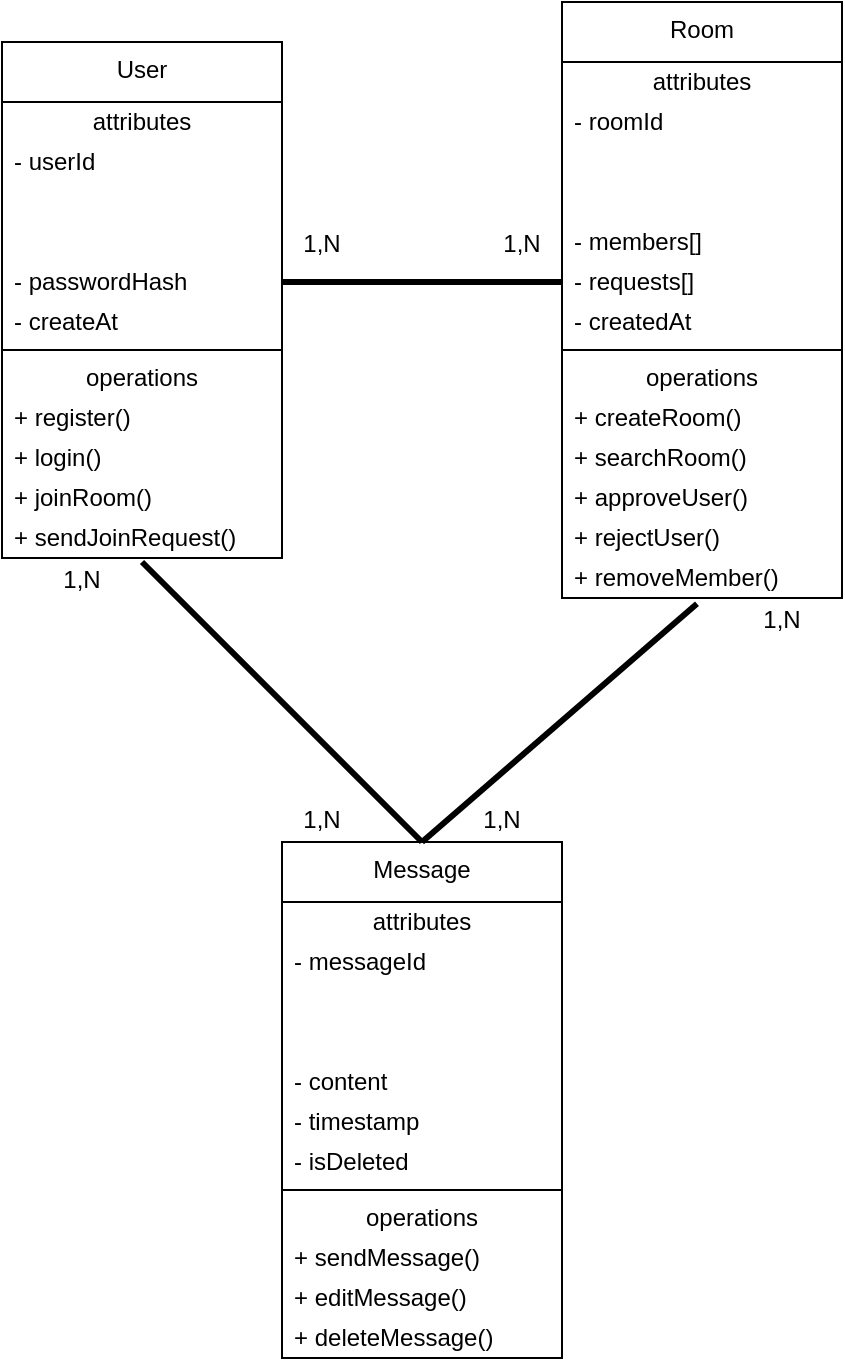 <mxfile version="28.0.6" pages="3">
  <diagram name="class diagram" id="XcUcVcNUDiVufuN8KIcz">
    <mxGraphModel dx="512" dy="832" grid="1" gridSize="10" guides="1" tooltips="1" connect="1" arrows="1" fold="1" page="1" pageScale="1" pageWidth="850" pageHeight="1100" math="0" shadow="0">
      <root>
        <mxCell id="0" />
        <mxCell id="1" parent="0" />
        <mxCell id="GG-7WmsvgzZo-OpEj8Nz-10" value="User" style="swimlane;fontStyle=0;align=center;verticalAlign=top;childLayout=stackLayout;horizontal=1;startSize=30;horizontalStack=0;resizeParent=1;resizeParentMax=0;resizeLast=0;collapsible=0;marginBottom=0;html=1;whiteSpace=wrap;" vertex="1" parent="1">
          <mxGeometry x="90" y="70" width="140" height="258" as="geometry" />
        </mxCell>
        <mxCell id="GG-7WmsvgzZo-OpEj8Nz-11" value="attributes" style="text;html=1;strokeColor=none;fillColor=none;align=center;verticalAlign=middle;spacingLeft=4;spacingRight=4;overflow=hidden;rotatable=0;points=[[0,0.5],[1,0.5]];portConstraint=eastwest;whiteSpace=wrap;" vertex="1" parent="GG-7WmsvgzZo-OpEj8Nz-10">
          <mxGeometry y="30" width="140" height="20" as="geometry" />
        </mxCell>
        <mxCell id="GG-7WmsvgzZo-OpEj8Nz-12" value="- userId" style="text;html=1;strokeColor=none;fillColor=none;align=left;verticalAlign=middle;spacingLeft=4;spacingRight=4;overflow=hidden;rotatable=0;points=[[0,0.5],[1,0.5]];portConstraint=eastwest;whiteSpace=wrap;" vertex="1" parent="GG-7WmsvgzZo-OpEj8Nz-10">
          <mxGeometry y="50" width="140" height="20" as="geometry" />
        </mxCell>
        <mxCell id="GG-7WmsvgzZo-OpEj8Nz-13" value="&lt;font style=&quot;color: rgb(255, 255, 255);&quot;&gt;- email&lt;/font&gt;" style="text;html=1;strokeColor=none;fillColor=none;align=left;verticalAlign=middle;spacingLeft=4;spacingRight=4;overflow=hidden;rotatable=0;points=[[0,0.5],[1,0.5]];portConstraint=eastwest;fontColor=#808080;whiteSpace=wrap;" vertex="1" parent="GG-7WmsvgzZo-OpEj8Nz-10">
          <mxGeometry y="70" width="140" height="20" as="geometry" />
        </mxCell>
        <mxCell id="GG-7WmsvgzZo-OpEj8Nz-18" value="&lt;font style=&quot;color: rgb(255, 255, 255);&quot;&gt;- username&lt;/font&gt;" style="text;html=1;strokeColor=none;fillColor=none;align=left;verticalAlign=middle;spacingLeft=4;spacingRight=4;overflow=hidden;rotatable=0;points=[[0,0.5],[1,0.5]];portConstraint=eastwest;fontColor=#808080;whiteSpace=wrap;" vertex="1" parent="GG-7WmsvgzZo-OpEj8Nz-10">
          <mxGeometry y="90" width="140" height="20" as="geometry" />
        </mxCell>
        <mxCell id="GG-7WmsvgzZo-OpEj8Nz-20" value="- passwordHash" style="text;html=1;strokeColor=none;fillColor=none;align=left;verticalAlign=middle;spacingLeft=4;spacingRight=4;overflow=hidden;rotatable=0;points=[[0,0.5],[1,0.5]];portConstraint=eastwest;whiteSpace=wrap;" vertex="1" parent="GG-7WmsvgzZo-OpEj8Nz-10">
          <mxGeometry y="110" width="140" height="20" as="geometry" />
        </mxCell>
        <mxCell id="GG-7WmsvgzZo-OpEj8Nz-21" value="- createAt" style="text;html=1;strokeColor=none;fillColor=none;align=left;verticalAlign=middle;spacingLeft=4;spacingRight=4;overflow=hidden;rotatable=0;points=[[0,0.5],[1,0.5]];portConstraint=eastwest;whiteSpace=wrap;" vertex="1" parent="GG-7WmsvgzZo-OpEj8Nz-10">
          <mxGeometry y="130" width="140" height="20" as="geometry" />
        </mxCell>
        <mxCell id="GG-7WmsvgzZo-OpEj8Nz-15" value="" style="line;strokeWidth=1;fillColor=none;align=left;verticalAlign=middle;spacingTop=-1;spacingLeft=3;spacingRight=3;rotatable=0;labelPosition=right;points=[];portConstraint=eastwest;" vertex="1" parent="GG-7WmsvgzZo-OpEj8Nz-10">
          <mxGeometry y="150" width="140" height="8" as="geometry" />
        </mxCell>
        <mxCell id="GG-7WmsvgzZo-OpEj8Nz-16" value="operations" style="text;html=1;strokeColor=none;fillColor=none;align=center;verticalAlign=middle;spacingLeft=4;spacingRight=4;overflow=hidden;rotatable=0;points=[[0,0.5],[1,0.5]];portConstraint=eastwest;whiteSpace=wrap;" vertex="1" parent="GG-7WmsvgzZo-OpEj8Nz-10">
          <mxGeometry y="158" width="140" height="20" as="geometry" />
        </mxCell>
        <mxCell id="GG-7WmsvgzZo-OpEj8Nz-17" value="+ register()&lt;span style=&quot;color: rgba(0, 0, 0, 0); font-family: monospace; font-size: 0px; text-wrap-mode: nowrap;&quot;&gt;%3CmxGraphModel%3E%3Croot%3E%3CmxCell%20id%3D%220%22%2F%3E%3CmxCell%20id%3D%221%22%20parent%3D%220%22%2F%3E%3CmxCell%20id%3D%222%22%20value%3D%22...%22%20style%3D%22text%3Bhtml%3D1%3BstrokeColor%3Dnone%3BfillColor%3Dnone%3Balign%3Dleft%3BverticalAlign%3Dmiddle%3BspacingLeft%3D4%3BspacingRight%3D4%3Boverflow%3Dhidden%3Brotatable%3D0%3Bpoints%3D%5B%5B0%2C0.5%5D%2C%5B1%2C0.5%5D%5D%3BportConstraint%3Deastwest%3BwhiteSpace%3Dwrap%3B%22%20vertex%3D%221%22%20parent%3D%221%22%3E%3CmxGeometry%20x%3D%22170%22%20y%3D%22220%22%20width%3D%22140%22%20height%3D%2220%22%20as%3D%22geometry%22%2F%3E%3C%2FmxCell%3E%3C%2Froot%3E%3C%2FmxGraphModel%3E&lt;/span&gt;" style="text;html=1;strokeColor=none;fillColor=none;align=left;verticalAlign=middle;spacingLeft=4;spacingRight=4;overflow=hidden;rotatable=0;points=[[0,0.5],[1,0.5]];portConstraint=eastwest;whiteSpace=wrap;" vertex="1" parent="GG-7WmsvgzZo-OpEj8Nz-10">
          <mxGeometry y="178" width="140" height="20" as="geometry" />
        </mxCell>
        <mxCell id="GG-7WmsvgzZo-OpEj8Nz-22" value="+ login()" style="text;html=1;strokeColor=none;fillColor=none;align=left;verticalAlign=middle;spacingLeft=4;spacingRight=4;overflow=hidden;rotatable=0;points=[[0,0.5],[1,0.5]];portConstraint=eastwest;whiteSpace=wrap;" vertex="1" parent="GG-7WmsvgzZo-OpEj8Nz-10">
          <mxGeometry y="198" width="140" height="20" as="geometry" />
        </mxCell>
        <mxCell id="GG-7WmsvgzZo-OpEj8Nz-24" value="+ joinRoom()" style="text;html=1;strokeColor=none;fillColor=none;align=left;verticalAlign=middle;spacingLeft=4;spacingRight=4;overflow=hidden;rotatable=0;points=[[0,0.5],[1,0.5]];portConstraint=eastwest;whiteSpace=wrap;" vertex="1" parent="GG-7WmsvgzZo-OpEj8Nz-10">
          <mxGeometry y="218" width="140" height="20" as="geometry" />
        </mxCell>
        <mxCell id="GG-7WmsvgzZo-OpEj8Nz-25" value="+ sendJoinRequest()" style="text;html=1;strokeColor=none;fillColor=none;align=left;verticalAlign=middle;spacingLeft=4;spacingRight=4;overflow=hidden;rotatable=0;points=[[0,0.5],[1,0.5]];portConstraint=eastwest;whiteSpace=wrap;" vertex="1" parent="GG-7WmsvgzZo-OpEj8Nz-10">
          <mxGeometry y="238" width="140" height="20" as="geometry" />
        </mxCell>
        <mxCell id="GG-7WmsvgzZo-OpEj8Nz-26" value="Room" style="swimlane;fontStyle=0;align=center;verticalAlign=top;childLayout=stackLayout;horizontal=1;startSize=30;horizontalStack=0;resizeParent=1;resizeParentMax=0;resizeLast=0;collapsible=0;marginBottom=0;html=1;whiteSpace=wrap;" vertex="1" parent="1">
          <mxGeometry x="370" y="50" width="140" height="298" as="geometry" />
        </mxCell>
        <mxCell id="GG-7WmsvgzZo-OpEj8Nz-27" value="attributes" style="text;html=1;strokeColor=none;fillColor=none;align=center;verticalAlign=middle;spacingLeft=4;spacingRight=4;overflow=hidden;rotatable=0;points=[[0,0.5],[1,0.5]];portConstraint=eastwest;whiteSpace=wrap;" vertex="1" parent="GG-7WmsvgzZo-OpEj8Nz-26">
          <mxGeometry y="30" width="140" height="20" as="geometry" />
        </mxCell>
        <mxCell id="GG-7WmsvgzZo-OpEj8Nz-28" value="- roomId" style="text;html=1;strokeColor=none;fillColor=none;align=left;verticalAlign=middle;spacingLeft=4;spacingRight=4;overflow=hidden;rotatable=0;points=[[0,0.5],[1,0.5]];portConstraint=eastwest;whiteSpace=wrap;" vertex="1" parent="GG-7WmsvgzZo-OpEj8Nz-26">
          <mxGeometry y="50" width="140" height="20" as="geometry" />
        </mxCell>
        <mxCell id="GG-7WmsvgzZo-OpEj8Nz-29" value="&lt;font style=&quot;color: rgb(255, 255, 255);&quot;&gt;- name&lt;/font&gt;" style="text;html=1;strokeColor=none;fillColor=none;align=left;verticalAlign=middle;spacingLeft=4;spacingRight=4;overflow=hidden;rotatable=0;points=[[0,0.5],[1,0.5]];portConstraint=eastwest;fontColor=#808080;whiteSpace=wrap;" vertex="1" parent="GG-7WmsvgzZo-OpEj8Nz-26">
          <mxGeometry y="70" width="140" height="20" as="geometry" />
        </mxCell>
        <mxCell id="GG-7WmsvgzZo-OpEj8Nz-30" value="&lt;font style=&quot;color: rgb(255, 255, 255);&quot;&gt;- adminId&lt;/font&gt;" style="text;html=1;strokeColor=none;fillColor=none;align=left;verticalAlign=middle;spacingLeft=4;spacingRight=4;overflow=hidden;rotatable=0;points=[[0,0.5],[1,0.5]];portConstraint=eastwest;fontColor=#808080;whiteSpace=wrap;" vertex="1" parent="GG-7WmsvgzZo-OpEj8Nz-26">
          <mxGeometry y="90" width="140" height="20" as="geometry" />
        </mxCell>
        <mxCell id="GG-7WmsvgzZo-OpEj8Nz-31" value="- members[]" style="text;html=1;strokeColor=none;fillColor=none;align=left;verticalAlign=middle;spacingLeft=4;spacingRight=4;overflow=hidden;rotatable=0;points=[[0,0.5],[1,0.5]];portConstraint=eastwest;whiteSpace=wrap;" vertex="1" parent="GG-7WmsvgzZo-OpEj8Nz-26">
          <mxGeometry y="110" width="140" height="20" as="geometry" />
        </mxCell>
        <mxCell id="GG-7WmsvgzZo-OpEj8Nz-32" value="- requests[]" style="text;html=1;strokeColor=none;fillColor=none;align=left;verticalAlign=middle;spacingLeft=4;spacingRight=4;overflow=hidden;rotatable=0;points=[[0,0.5],[1,0.5]];portConstraint=eastwest;whiteSpace=wrap;" vertex="1" parent="GG-7WmsvgzZo-OpEj8Nz-26">
          <mxGeometry y="130" width="140" height="20" as="geometry" />
        </mxCell>
        <mxCell id="GG-7WmsvgzZo-OpEj8Nz-39" value="- createdAt" style="text;html=1;strokeColor=none;fillColor=none;align=left;verticalAlign=middle;spacingLeft=4;spacingRight=4;overflow=hidden;rotatable=0;points=[[0,0.5],[1,0.5]];portConstraint=eastwest;whiteSpace=wrap;" vertex="1" parent="GG-7WmsvgzZo-OpEj8Nz-26">
          <mxGeometry y="150" width="140" height="20" as="geometry" />
        </mxCell>
        <mxCell id="GG-7WmsvgzZo-OpEj8Nz-33" value="" style="line;strokeWidth=1;fillColor=none;align=left;verticalAlign=middle;spacingTop=-1;spacingLeft=3;spacingRight=3;rotatable=0;labelPosition=right;points=[];portConstraint=eastwest;" vertex="1" parent="GG-7WmsvgzZo-OpEj8Nz-26">
          <mxGeometry y="170" width="140" height="8" as="geometry" />
        </mxCell>
        <mxCell id="GG-7WmsvgzZo-OpEj8Nz-34" value="operations" style="text;html=1;strokeColor=none;fillColor=none;align=center;verticalAlign=middle;spacingLeft=4;spacingRight=4;overflow=hidden;rotatable=0;points=[[0,0.5],[1,0.5]];portConstraint=eastwest;whiteSpace=wrap;" vertex="1" parent="GG-7WmsvgzZo-OpEj8Nz-26">
          <mxGeometry y="178" width="140" height="20" as="geometry" />
        </mxCell>
        <mxCell id="GG-7WmsvgzZo-OpEj8Nz-35" value="+ createRoom()&lt;span style=&quot;color: rgba(0, 0, 0, 0); font-family: monospace; font-size: 0px; text-wrap-mode: nowrap;&quot;&gt;3CmxGraphModel%3E%3Croot%3E%3CmxCell%20id%3D%220%22%2F%3E%3CmxCell%20id%3D%221%22%20parent%3D%220%22%2F%3E%3CmxCell%20id%3D%222%22%20value%3D%22...%22%20style%3D%22text%3Bhtml%3D1%3BstrokeColor%3Dnone%3BfillColor%3Dnone%3Balign%3Dleft%3BverticalAlign%3Dmiddle%3BspacingLeft%3D4%3BspacingRight%3D4%3Boverflow%3Dhidden%3Brotatable%3D0%3Bpoints%3D%5B%5B0%2C0.5%5D%2C%5B1%2C0.5%5D%5D%3BportConstraint%3Deastwest%3BwhiteSpace%3Dwrap%3B%22%20vertex%3D%221%22%20parent%3D%221%22%3E%3CmxGeometry%20x%3D%22170%22%20y%3D%22220%22%20width%3D%22140%22%20height%3D%2220%22%20as%3D%22geometry%22%2F%3E%3C%2FmxCell%3E%3C%2Froot%3E%3C%&lt;/span&gt;" style="text;html=1;strokeColor=none;fillColor=none;align=left;verticalAlign=middle;spacingLeft=4;spacingRight=4;overflow=hidden;rotatable=0;points=[[0,0.5],[1,0.5]];portConstraint=eastwest;whiteSpace=wrap;" vertex="1" parent="GG-7WmsvgzZo-OpEj8Nz-26">
          <mxGeometry y="198" width="140" height="20" as="geometry" />
        </mxCell>
        <mxCell id="GG-7WmsvgzZo-OpEj8Nz-36" value="+ searchRoom()" style="text;html=1;strokeColor=none;fillColor=none;align=left;verticalAlign=middle;spacingLeft=4;spacingRight=4;overflow=hidden;rotatable=0;points=[[0,0.5],[1,0.5]];portConstraint=eastwest;whiteSpace=wrap;" vertex="1" parent="GG-7WmsvgzZo-OpEj8Nz-26">
          <mxGeometry y="218" width="140" height="20" as="geometry" />
        </mxCell>
        <mxCell id="GG-7WmsvgzZo-OpEj8Nz-37" value="+ approveUser()" style="text;html=1;strokeColor=none;fillColor=none;align=left;verticalAlign=middle;spacingLeft=4;spacingRight=4;overflow=hidden;rotatable=0;points=[[0,0.5],[1,0.5]];portConstraint=eastwest;whiteSpace=wrap;" vertex="1" parent="GG-7WmsvgzZo-OpEj8Nz-26">
          <mxGeometry y="238" width="140" height="20" as="geometry" />
        </mxCell>
        <mxCell id="GG-7WmsvgzZo-OpEj8Nz-38" value="+ rejectUser()" style="text;html=1;strokeColor=none;fillColor=none;align=left;verticalAlign=middle;spacingLeft=4;spacingRight=4;overflow=hidden;rotatable=0;points=[[0,0.5],[1,0.5]];portConstraint=eastwest;whiteSpace=wrap;" vertex="1" parent="GG-7WmsvgzZo-OpEj8Nz-26">
          <mxGeometry y="258" width="140" height="20" as="geometry" />
        </mxCell>
        <mxCell id="GG-7WmsvgzZo-OpEj8Nz-40" value="+ removeMember()" style="text;html=1;strokeColor=none;fillColor=none;align=left;verticalAlign=middle;spacingLeft=4;spacingRight=4;overflow=hidden;rotatable=0;points=[[0,0.5],[1,0.5]];portConstraint=eastwest;whiteSpace=wrap;" vertex="1" parent="GG-7WmsvgzZo-OpEj8Nz-26">
          <mxGeometry y="278" width="140" height="20" as="geometry" />
        </mxCell>
        <mxCell id="GG-7WmsvgzZo-OpEj8Nz-41" value="Message" style="swimlane;fontStyle=0;align=center;verticalAlign=top;childLayout=stackLayout;horizontal=1;startSize=30;horizontalStack=0;resizeParent=1;resizeParentMax=0;resizeLast=0;collapsible=0;marginBottom=0;html=1;whiteSpace=wrap;" vertex="1" parent="1">
          <mxGeometry x="230" y="470" width="140" height="258" as="geometry" />
        </mxCell>
        <mxCell id="GG-7WmsvgzZo-OpEj8Nz-42" value="attributes" style="text;html=1;strokeColor=none;fillColor=none;align=center;verticalAlign=middle;spacingLeft=4;spacingRight=4;overflow=hidden;rotatable=0;points=[[0,0.5],[1,0.5]];portConstraint=eastwest;whiteSpace=wrap;" vertex="1" parent="GG-7WmsvgzZo-OpEj8Nz-41">
          <mxGeometry y="30" width="140" height="20" as="geometry" />
        </mxCell>
        <mxCell id="GG-7WmsvgzZo-OpEj8Nz-43" value="- messageId" style="text;html=1;strokeColor=none;fillColor=none;align=left;verticalAlign=middle;spacingLeft=4;spacingRight=4;overflow=hidden;rotatable=0;points=[[0,0.5],[1,0.5]];portConstraint=eastwest;whiteSpace=wrap;" vertex="1" parent="GG-7WmsvgzZo-OpEj8Nz-41">
          <mxGeometry y="50" width="140" height="20" as="geometry" />
        </mxCell>
        <mxCell id="GG-7WmsvgzZo-OpEj8Nz-44" value="&lt;font style=&quot;color: rgb(255, 255, 255);&quot;&gt;- roomId&lt;/font&gt;" style="text;html=1;strokeColor=none;fillColor=none;align=left;verticalAlign=middle;spacingLeft=4;spacingRight=4;overflow=hidden;rotatable=0;points=[[0,0.5],[1,0.5]];portConstraint=eastwest;fontColor=#808080;whiteSpace=wrap;" vertex="1" parent="GG-7WmsvgzZo-OpEj8Nz-41">
          <mxGeometry y="70" width="140" height="20" as="geometry" />
        </mxCell>
        <mxCell id="GG-7WmsvgzZo-OpEj8Nz-45" value="&lt;font style=&quot;color: rgb(255, 255, 255);&quot;&gt;- senderId&lt;/font&gt;" style="text;html=1;strokeColor=none;fillColor=none;align=left;verticalAlign=middle;spacingLeft=4;spacingRight=4;overflow=hidden;rotatable=0;points=[[0,0.5],[1,0.5]];portConstraint=eastwest;fontColor=#808080;whiteSpace=wrap;" vertex="1" parent="GG-7WmsvgzZo-OpEj8Nz-41">
          <mxGeometry y="90" width="140" height="20" as="geometry" />
        </mxCell>
        <mxCell id="GG-7WmsvgzZo-OpEj8Nz-46" value="- content" style="text;html=1;strokeColor=none;fillColor=none;align=left;verticalAlign=middle;spacingLeft=4;spacingRight=4;overflow=hidden;rotatable=0;points=[[0,0.5],[1,0.5]];portConstraint=eastwest;whiteSpace=wrap;" vertex="1" parent="GG-7WmsvgzZo-OpEj8Nz-41">
          <mxGeometry y="110" width="140" height="20" as="geometry" />
        </mxCell>
        <mxCell id="GG-7WmsvgzZo-OpEj8Nz-55" value="- timestamp" style="text;html=1;strokeColor=none;fillColor=none;align=left;verticalAlign=middle;spacingLeft=4;spacingRight=4;overflow=hidden;rotatable=0;points=[[0,0.5],[1,0.5]];portConstraint=eastwest;whiteSpace=wrap;" vertex="1" parent="GG-7WmsvgzZo-OpEj8Nz-41">
          <mxGeometry y="130" width="140" height="20" as="geometry" />
        </mxCell>
        <mxCell id="GG-7WmsvgzZo-OpEj8Nz-47" value="- isDeleted" style="text;html=1;strokeColor=none;fillColor=none;align=left;verticalAlign=middle;spacingLeft=4;spacingRight=4;overflow=hidden;rotatable=0;points=[[0,0.5],[1,0.5]];portConstraint=eastwest;whiteSpace=wrap;" vertex="1" parent="GG-7WmsvgzZo-OpEj8Nz-41">
          <mxGeometry y="150" width="140" height="20" as="geometry" />
        </mxCell>
        <mxCell id="GG-7WmsvgzZo-OpEj8Nz-48" value="" style="line;strokeWidth=1;fillColor=none;align=left;verticalAlign=middle;spacingTop=-1;spacingLeft=3;spacingRight=3;rotatable=0;labelPosition=right;points=[];portConstraint=eastwest;" vertex="1" parent="GG-7WmsvgzZo-OpEj8Nz-41">
          <mxGeometry y="170" width="140" height="8" as="geometry" />
        </mxCell>
        <mxCell id="GG-7WmsvgzZo-OpEj8Nz-49" value="operations" style="text;html=1;strokeColor=none;fillColor=none;align=center;verticalAlign=middle;spacingLeft=4;spacingRight=4;overflow=hidden;rotatable=0;points=[[0,0.5],[1,0.5]];portConstraint=eastwest;whiteSpace=wrap;" vertex="1" parent="GG-7WmsvgzZo-OpEj8Nz-41">
          <mxGeometry y="178" width="140" height="20" as="geometry" />
        </mxCell>
        <mxCell id="GG-7WmsvgzZo-OpEj8Nz-50" value="+ sendMessage()&lt;span style=&quot;color: rgba(0, 0, 0, 0); font-family: monospace; font-size: 0px; text-wrap-mode: nowrap;&quot;&gt;3ChhhmxGraphModel%3E%3Croot%3E%3CmxCell%20id%3D%220%22%2F%3E%3CmxCell%20id%3D%221%22%20parent%3D%220%22%2F%3E%3CmxCell%20id%3D%222%22%20value%3D%22...%22%20style%3D%22text%3Bhtml%3D1%3BstrokeColor%3Dnone%3BfillColor%3Dnone%3Balign%3Dleft%3BverticalAlign%3Dmiddle%3BspacingLeft%3D4%3BspacingRight%3D4%3Boverflow%3Dhidden%3Brotatable%3D0%3Bpoints%3D%5B%5B0%2C0.5%5D%2C%5B1%2C0.5%5D%5D%3BportConstraint%3Deastwest%3BwhiteSpace%3Dwrap%3B%22%20vertex%3D%221%22%20parent%3D%221%22%3E%3CmxGeometry%20x%3D%22170%22%20y%3D%22220%22%20width%3D%22140%22%20height%3D%2220%22%20as%3D%22geometry%22%2F%3E%3C%2FmxCell%3E%3C%2Froot%3E%3C%2FmxGraphMod3E&lt;/span&gt;" style="text;html=1;strokeColor=none;fillColor=none;align=left;verticalAlign=middle;spacingLeft=4;spacingRight=4;overflow=hidden;rotatable=0;points=[[0,0.5],[1,0.5]];portConstraint=eastwest;whiteSpace=wrap;" vertex="1" parent="GG-7WmsvgzZo-OpEj8Nz-41">
          <mxGeometry y="198" width="140" height="20" as="geometry" />
        </mxCell>
        <mxCell id="GG-7WmsvgzZo-OpEj8Nz-51" value="+ editMessage()" style="text;html=1;strokeColor=none;fillColor=none;align=left;verticalAlign=middle;spacingLeft=4;spacingRight=4;overflow=hidden;rotatable=0;points=[[0,0.5],[1,0.5]];portConstraint=eastwest;whiteSpace=wrap;" vertex="1" parent="GG-7WmsvgzZo-OpEj8Nz-41">
          <mxGeometry y="218" width="140" height="20" as="geometry" />
        </mxCell>
        <mxCell id="GG-7WmsvgzZo-OpEj8Nz-52" value="+ deleteMessage()" style="text;html=1;strokeColor=none;fillColor=none;align=left;verticalAlign=middle;spacingLeft=4;spacingRight=4;overflow=hidden;rotatable=0;points=[[0,0.5],[1,0.5]];portConstraint=eastwest;whiteSpace=wrap;" vertex="1" parent="GG-7WmsvgzZo-OpEj8Nz-41">
          <mxGeometry y="238" width="140" height="20" as="geometry" />
        </mxCell>
        <mxCell id="GG-7WmsvgzZo-OpEj8Nz-57" value="" style="endArrow=none;startArrow=none;endFill=0;startFill=0;endSize=8;html=1;verticalAlign=bottom;labelBackgroundColor=none;strokeWidth=3;rounded=0;entryX=0.5;entryY=0;entryDx=0;entryDy=0;" edge="1" parent="1" target="GG-7WmsvgzZo-OpEj8Nz-41">
          <mxGeometry width="160" relative="1" as="geometry">
            <mxPoint x="160" y="330" as="sourcePoint" />
            <mxPoint x="350" y="330" as="targetPoint" />
          </mxGeometry>
        </mxCell>
        <mxCell id="GG-7WmsvgzZo-OpEj8Nz-58" value="1,N" style="text;html=1;align=center;verticalAlign=middle;whiteSpace=wrap;rounded=0;" vertex="1" parent="1">
          <mxGeometry x="100" y="328" width="60" height="22" as="geometry" />
        </mxCell>
        <mxCell id="GG-7WmsvgzZo-OpEj8Nz-60" value="1,N" style="text;html=1;align=center;verticalAlign=middle;whiteSpace=wrap;rounded=0;" vertex="1" parent="1">
          <mxGeometry x="220" y="448" width="60" height="22" as="geometry" />
        </mxCell>
        <mxCell id="GG-7WmsvgzZo-OpEj8Nz-61" value="1,N" style="text;html=1;align=center;verticalAlign=middle;whiteSpace=wrap;rounded=0;" vertex="1" parent="1">
          <mxGeometry x="310" y="448" width="60" height="22" as="geometry" />
        </mxCell>
        <mxCell id="GG-7WmsvgzZo-OpEj8Nz-62" value="1,N" style="text;html=1;align=center;verticalAlign=middle;whiteSpace=wrap;rounded=0;" vertex="1" parent="1">
          <mxGeometry x="450" y="348" width="60" height="22" as="geometry" />
        </mxCell>
        <mxCell id="GG-7WmsvgzZo-OpEj8Nz-63" value="1,N" style="text;html=1;align=center;verticalAlign=middle;whiteSpace=wrap;rounded=0;" vertex="1" parent="1">
          <mxGeometry x="230" y="160" width="40" height="22" as="geometry" />
        </mxCell>
        <mxCell id="GG-7WmsvgzZo-OpEj8Nz-64" value="1,N" style="text;html=1;align=center;verticalAlign=middle;whiteSpace=wrap;rounded=0;" vertex="1" parent="1">
          <mxGeometry x="330" y="160" width="40" height="22" as="geometry" />
        </mxCell>
        <mxCell id="GG-7WmsvgzZo-OpEj8Nz-66" value="" style="endArrow=none;startArrow=none;endFill=0;startFill=0;endSize=8;html=1;verticalAlign=bottom;labelBackgroundColor=none;strokeWidth=3;rounded=0;entryX=0.5;entryY=0;entryDx=0;entryDy=0;exitX=0.482;exitY=1.143;exitDx=0;exitDy=0;exitPerimeter=0;" edge="1" parent="1" source="GG-7WmsvgzZo-OpEj8Nz-40" target="GG-7WmsvgzZo-OpEj8Nz-41">
          <mxGeometry width="160" relative="1" as="geometry">
            <mxPoint x="210" y="380" as="sourcePoint" />
            <mxPoint x="350" y="520" as="targetPoint" />
          </mxGeometry>
        </mxCell>
        <mxCell id="GG-7WmsvgzZo-OpEj8Nz-67" value="" style="endArrow=none;startArrow=none;endFill=0;startFill=0;endSize=8;html=1;verticalAlign=bottom;labelBackgroundColor=none;strokeWidth=3;rounded=0;entryX=1;entryY=0.5;entryDx=0;entryDy=0;" edge="1" parent="1" target="GG-7WmsvgzZo-OpEj8Nz-20">
          <mxGeometry width="160" relative="1" as="geometry">
            <mxPoint x="370" y="190" as="sourcePoint" />
            <mxPoint x="233" y="309" as="targetPoint" />
          </mxGeometry>
        </mxCell>
      </root>
    </mxGraphModel>
  </diagram>
  <diagram id="3taw1xUUEZoO4Iauyhoc" name="use cases diagram">
    <mxGraphModel dx="489" dy="795" grid="1" gridSize="10" guides="1" tooltips="1" connect="1" arrows="1" fold="1" page="1" pageScale="1" pageWidth="850" pageHeight="1100" math="0" shadow="0">
      <root>
        <mxCell id="0" />
        <mxCell id="1" parent="0" />
        <mxCell id="WgHrksp8FWlws_ajs1ya-37" style="edgeStyle=orthogonalEdgeStyle;rounded=0;orthogonalLoop=1;jettySize=auto;html=1;exitX=1;exitY=0.333;exitDx=0;exitDy=0;exitPerimeter=0;entryX=0;entryY=0.5;entryDx=0;entryDy=0;" edge="1" parent="1" source="WgHrksp8FWlws_ajs1ya-1" target="WgHrksp8FWlws_ajs1ya-25">
          <mxGeometry relative="1" as="geometry" />
        </mxCell>
        <mxCell id="WgHrksp8FWlws_ajs1ya-38" style="edgeStyle=orthogonalEdgeStyle;rounded=0;orthogonalLoop=1;jettySize=auto;html=1;exitX=1;exitY=0.333;exitDx=0;exitDy=0;exitPerimeter=0;entryX=0;entryY=0.5;entryDx=0;entryDy=0;" edge="1" parent="1" source="WgHrksp8FWlws_ajs1ya-1" target="WgHrksp8FWlws_ajs1ya-24">
          <mxGeometry relative="1" as="geometry" />
        </mxCell>
        <mxCell id="WgHrksp8FWlws_ajs1ya-39" style="edgeStyle=orthogonalEdgeStyle;rounded=0;orthogonalLoop=1;jettySize=auto;html=1;exitX=1;exitY=0.333;exitDx=0;exitDy=0;exitPerimeter=0;entryX=0;entryY=0.5;entryDx=0;entryDy=0;" edge="1" parent="1" source="WgHrksp8FWlws_ajs1ya-1" target="WgHrksp8FWlws_ajs1ya-23">
          <mxGeometry relative="1" as="geometry" />
        </mxCell>
        <mxCell id="WgHrksp8FWlws_ajs1ya-40" style="edgeStyle=orthogonalEdgeStyle;rounded=0;orthogonalLoop=1;jettySize=auto;html=1;exitX=1;exitY=0.333;exitDx=0;exitDy=0;exitPerimeter=0;entryX=0.5;entryY=0;entryDx=0;entryDy=0;" edge="1" parent="1" source="WgHrksp8FWlws_ajs1ya-1" target="WgHrksp8FWlws_ajs1ya-27">
          <mxGeometry relative="1" as="geometry" />
        </mxCell>
        <mxCell id="WgHrksp8FWlws_ajs1ya-41" style="edgeStyle=orthogonalEdgeStyle;rounded=0;orthogonalLoop=1;jettySize=auto;html=1;exitX=1;exitY=0.333;exitDx=0;exitDy=0;exitPerimeter=0;entryX=0;entryY=0.5;entryDx=0;entryDy=0;" edge="1" parent="1" source="WgHrksp8FWlws_ajs1ya-1" target="WgHrksp8FWlws_ajs1ya-26">
          <mxGeometry relative="1" as="geometry">
            <Array as="points">
              <mxPoint x="110" y="245" />
              <mxPoint x="110" y="300" />
              <mxPoint x="210" y="300" />
            </Array>
          </mxGeometry>
        </mxCell>
        <mxCell id="WgHrksp8FWlws_ajs1ya-1" value="User" style="shape=umlActor;verticalLabelPosition=bottom;verticalAlign=top;html=1;outlineConnect=0;" vertex="1" parent="1">
          <mxGeometry x="10" y="225" width="30" height="60" as="geometry" />
        </mxCell>
        <mxCell id="WgHrksp8FWlws_ajs1ya-23" value="searchRoom" style="ellipse;whiteSpace=wrap;html=1;" vertex="1" parent="1">
          <mxGeometry x="250" y="240" width="110" height="30" as="geometry" />
        </mxCell>
        <mxCell id="WgHrksp8FWlws_ajs1ya-24" value="login" style="ellipse;whiteSpace=wrap;html=1;" vertex="1" parent="1">
          <mxGeometry x="195" y="180" width="110" height="30" as="geometry" />
        </mxCell>
        <mxCell id="WgHrksp8FWlws_ajs1ya-25" value="register" style="ellipse;whiteSpace=wrap;html=1;" vertex="1" parent="1">
          <mxGeometry x="90" y="140" width="110" height="30" as="geometry" />
        </mxCell>
        <mxCell id="WgHrksp8FWlws_ajs1ya-26" value="send join request" style="ellipse;whiteSpace=wrap;html=1;" vertex="1" parent="1">
          <mxGeometry x="250" y="300" width="110" height="30" as="geometry" />
        </mxCell>
        <mxCell id="WgHrksp8FWlws_ajs1ya-27" value="create room" style="ellipse;whiteSpace=wrap;html=1;" vertex="1" parent="1">
          <mxGeometry x="90" y="330" width="110" height="30" as="geometry" />
        </mxCell>
        <mxCell id="WgHrksp8FWlws_ajs1ya-59" style="edgeStyle=orthogonalEdgeStyle;rounded=0;orthogonalLoop=1;jettySize=auto;html=1;exitX=1;exitY=0.5;exitDx=0;exitDy=0;entryX=0;entryY=0.5;entryDx=0;entryDy=0;" edge="1" parent="1" source="WgHrksp8FWlws_ajs1ya-28" target="WgHrksp8FWlws_ajs1ya-29">
          <mxGeometry relative="1" as="geometry" />
        </mxCell>
        <mxCell id="WgHrksp8FWlws_ajs1ya-60" style="edgeStyle=orthogonalEdgeStyle;rounded=0;orthogonalLoop=1;jettySize=auto;html=1;exitX=1;exitY=0.5;exitDx=0;exitDy=0;entryX=0;entryY=0.5;entryDx=0;entryDy=0;" edge="1" parent="1" source="WgHrksp8FWlws_ajs1ya-28" target="WgHrksp8FWlws_ajs1ya-42">
          <mxGeometry relative="1" as="geometry" />
        </mxCell>
        <mxCell id="WgHrksp8FWlws_ajs1ya-61" style="edgeStyle=orthogonalEdgeStyle;rounded=0;orthogonalLoop=1;jettySize=auto;html=1;exitX=1;exitY=0.5;exitDx=0;exitDy=0;entryX=0;entryY=0.5;entryDx=0;entryDy=0;" edge="1" parent="1" source="WgHrksp8FWlws_ajs1ya-28" target="WgHrksp8FWlws_ajs1ya-30">
          <mxGeometry relative="1" as="geometry" />
        </mxCell>
        <mxCell id="WgHrksp8FWlws_ajs1ya-28" value="enter chat room" style="ellipse;whiteSpace=wrap;html=1;" vertex="1" parent="1">
          <mxGeometry x="90" y="404" width="110" height="30" as="geometry" />
        </mxCell>
        <mxCell id="WgHrksp8FWlws_ajs1ya-29" value="send message" style="ellipse;whiteSpace=wrap;html=1;" vertex="1" parent="1">
          <mxGeometry x="370" y="360" width="110" height="30" as="geometry" />
        </mxCell>
        <mxCell id="WgHrksp8FWlws_ajs1ya-30" value="delete message" style="ellipse;whiteSpace=wrap;html=1;" vertex="1" parent="1">
          <mxGeometry x="370" y="450" width="110" height="30" as="geometry" />
        </mxCell>
        <mxCell id="WgHrksp8FWlws_ajs1ya-46" style="edgeStyle=orthogonalEdgeStyle;rounded=0;orthogonalLoop=1;jettySize=auto;html=1;exitX=1;exitY=0.333;exitDx=0;exitDy=0;exitPerimeter=0;entryX=0;entryY=0.5;entryDx=0;entryDy=0;" edge="1" parent="1" source="WgHrksp8FWlws_ajs1ya-31" target="WgHrksp8FWlws_ajs1ya-34">
          <mxGeometry relative="1" as="geometry" />
        </mxCell>
        <mxCell id="WgHrksp8FWlws_ajs1ya-47" style="edgeStyle=orthogonalEdgeStyle;rounded=0;orthogonalLoop=1;jettySize=auto;html=1;exitX=1;exitY=0.333;exitDx=0;exitDy=0;exitPerimeter=0;entryX=0;entryY=0.5;entryDx=0;entryDy=0;" edge="1" parent="1" source="WgHrksp8FWlws_ajs1ya-31" target="WgHrksp8FWlws_ajs1ya-33">
          <mxGeometry relative="1" as="geometry" />
        </mxCell>
        <mxCell id="WgHrksp8FWlws_ajs1ya-31" value="Admin" style="shape=umlActor;verticalLabelPosition=bottom;verticalAlign=top;html=1;outlineConnect=0;" vertex="1" parent="1">
          <mxGeometry x="10" y="600" width="30" height="60" as="geometry" />
        </mxCell>
        <mxCell id="WgHrksp8FWlws_ajs1ya-33" value="remove user" style="ellipse;whiteSpace=wrap;html=1;" vertex="1" parent="1">
          <mxGeometry x="110" y="650" width="110" height="30" as="geometry" />
        </mxCell>
        <mxCell id="WgHrksp8FWlws_ajs1ya-34" value="request" style="ellipse;whiteSpace=wrap;html=1;" vertex="1" parent="1">
          <mxGeometry x="110" y="570" width="110" height="30" as="geometry" />
        </mxCell>
        <mxCell id="WgHrksp8FWlws_ajs1ya-43" style="edgeStyle=orthogonalEdgeStyle;rounded=0;orthogonalLoop=1;jettySize=auto;html=1;exitX=0;exitY=0.5;exitDx=0;exitDy=0;entryX=1;entryY=0.5;entryDx=0;entryDy=0;" edge="1" parent="1" source="WgHrksp8FWlws_ajs1ya-35" target="WgHrksp8FWlws_ajs1ya-34">
          <mxGeometry relative="1" as="geometry" />
        </mxCell>
        <mxCell id="WgHrksp8FWlws_ajs1ya-35" value="approve request" style="ellipse;whiteSpace=wrap;html=1;" vertex="1" parent="1">
          <mxGeometry x="300" y="540" width="110" height="30" as="geometry" />
        </mxCell>
        <mxCell id="WgHrksp8FWlws_ajs1ya-45" style="edgeStyle=orthogonalEdgeStyle;rounded=0;orthogonalLoop=1;jettySize=auto;html=1;exitX=0;exitY=0.5;exitDx=0;exitDy=0;entryX=1;entryY=0.5;entryDx=0;entryDy=0;" edge="1" parent="1" source="WgHrksp8FWlws_ajs1ya-36" target="WgHrksp8FWlws_ajs1ya-34">
          <mxGeometry relative="1" as="geometry" />
        </mxCell>
        <mxCell id="WgHrksp8FWlws_ajs1ya-36" value="reject request" style="ellipse;whiteSpace=wrap;html=1;" vertex="1" parent="1">
          <mxGeometry x="300" y="600" width="110" height="30" as="geometry" />
        </mxCell>
        <mxCell id="WgHrksp8FWlws_ajs1ya-42" value="edit message" style="ellipse;whiteSpace=wrap;html=1;" vertex="1" parent="1">
          <mxGeometry x="370" y="404" width="110" height="30" as="geometry" />
        </mxCell>
        <mxCell id="WgHrksp8FWlws_ajs1ya-51" value="&amp;lt;&amp;lt;include&amp;gt;&amp;gt;" style="html=1;verticalAlign=bottom;labelBackgroundColor=none;endArrow=open;endFill=0;dashed=1;rounded=0;exitX=0.5;exitY=1;exitDx=0;exitDy=0;entryX=0.5;entryY=0;entryDx=0;entryDy=0;" edge="1" parent="1" source="WgHrksp8FWlws_ajs1ya-24" target="WgHrksp8FWlws_ajs1ya-23">
          <mxGeometry width="160" relative="1" as="geometry">
            <mxPoint x="190" y="450" as="sourcePoint" />
            <mxPoint x="350" y="450" as="targetPoint" />
          </mxGeometry>
        </mxCell>
        <mxCell id="WgHrksp8FWlws_ajs1ya-52" value="&amp;lt;&amp;lt;include&amp;gt;&amp;gt;" style="html=1;verticalAlign=bottom;labelBackgroundColor=none;endArrow=open;endFill=0;dashed=1;rounded=0;exitX=1;exitY=0.5;exitDx=0;exitDy=0;entryX=1;entryY=0.5;entryDx=0;entryDy=0;" edge="1" parent="1" source="WgHrksp8FWlws_ajs1ya-24" target="WgHrksp8FWlws_ajs1ya-26">
          <mxGeometry width="160" relative="1" as="geometry">
            <mxPoint x="470" y="180" as="sourcePoint" />
            <mxPoint x="530" y="210" as="targetPoint" />
            <Array as="points">
              <mxPoint x="440" y="260" />
            </Array>
          </mxGeometry>
        </mxCell>
        <mxCell id="WgHrksp8FWlws_ajs1ya-56" value="&amp;lt;&amp;lt;include&amp;gt;&amp;gt;" style="html=1;verticalAlign=bottom;labelBackgroundColor=none;endArrow=open;endFill=0;dashed=1;rounded=0;exitX=0.5;exitY=1;exitDx=0;exitDy=0;entryX=0.5;entryY=0;entryDx=0;entryDy=0;" edge="1" parent="1" source="WgHrksp8FWlws_ajs1ya-27" target="WgHrksp8FWlws_ajs1ya-28">
          <mxGeometry width="160" relative="1" as="geometry">
            <mxPoint x="200" y="450" as="sourcePoint" />
            <mxPoint x="360" y="450" as="targetPoint" />
          </mxGeometry>
        </mxCell>
        <mxCell id="WgHrksp8FWlws_ajs1ya-57" value="&amp;lt;&amp;lt;include&amp;gt;&amp;gt;" style="html=1;verticalAlign=bottom;labelBackgroundColor=none;endArrow=open;endFill=0;dashed=1;rounded=0;entryX=0.5;entryY=0;entryDx=0;entryDy=0;exitX=0.5;exitY=1;exitDx=0;exitDy=0;" edge="1" parent="1" source="WgHrksp8FWlws_ajs1ya-26" target="WgHrksp8FWlws_ajs1ya-28">
          <mxGeometry width="160" relative="1" as="geometry">
            <mxPoint x="310" y="340" as="sourcePoint" />
            <mxPoint x="330" y="384" as="targetPoint" />
          </mxGeometry>
        </mxCell>
        <mxCell id="WgHrksp8FWlws_ajs1ya-58" value="&amp;lt;&amp;lt;extend&amp;gt;&amp;gt;" style="html=1;verticalAlign=bottom;labelBackgroundColor=none;endArrow=open;endFill=0;dashed=1;rounded=0;exitX=1;exitY=0;exitDx=0;exitDy=0;entryX=0.5;entryY=0;entryDx=0;entryDy=0;" edge="1" parent="1" source="WgHrksp8FWlws_ajs1ya-25" target="WgHrksp8FWlws_ajs1ya-24">
          <mxGeometry width="160" relative="1" as="geometry">
            <mxPoint x="160" y="200" as="sourcePoint" />
            <mxPoint x="360" y="450" as="targetPoint" />
            <Array as="points">
              <mxPoint x="250" y="145" />
            </Array>
          </mxGeometry>
        </mxCell>
        <mxCell id="WgHrksp8FWlws_ajs1ya-62" value="&amp;lt;&amp;lt;include&amp;gt;&amp;gt;" style="html=1;verticalAlign=bottom;labelBackgroundColor=none;endArrow=open;endFill=0;dashed=1;rounded=0;exitX=0.5;exitY=1;exitDx=0;exitDy=0;entryX=0.5;entryY=0;entryDx=0;entryDy=0;" edge="1" parent="1" source="WgHrksp8FWlws_ajs1ya-24" target="WgHrksp8FWlws_ajs1ya-27">
          <mxGeometry x="-0.021" y="2" width="160" relative="1" as="geometry">
            <mxPoint x="200" y="450" as="sourcePoint" />
            <mxPoint x="360" y="450" as="targetPoint" />
            <Array as="points">
              <mxPoint x="200" y="280" />
            </Array>
            <mxPoint as="offset" />
          </mxGeometry>
        </mxCell>
      </root>
    </mxGraphModel>
  </diagram>
  <diagram id="gysZeN6EMplP--3ZwPtQ" name="sequence diagram">
    <mxGraphModel dx="689" dy="1028" grid="1" gridSize="10" guides="1" tooltips="1" connect="1" arrows="1" fold="1" page="1" pageScale="1" pageWidth="850" pageHeight="1100" math="0" shadow="0">
      <root>
        <mxCell id="0" />
        <mxCell id="1" parent="0" />
        <mxCell id="luFU1kcsstOjhp8JIcbq-2" value="" style="html=1;points=[];perimeter=orthogonalPerimeter;fillColor=strokeColor;" vertex="1" parent="1">
          <mxGeometry x="80" y="200" width="5" height="40" as="geometry" />
        </mxCell>
        <mxCell id="luFU1kcsstOjhp8JIcbq-3" value="" style="html=1;points=[];perimeter=orthogonalPerimeter;fillColor=strokeColor;" vertex="1" parent="1">
          <mxGeometry x="80" y="280" width="5" height="40" as="geometry" />
        </mxCell>
        <mxCell id="luFU1kcsstOjhp8JIcbq-4" value="" style="html=1;points=[];perimeter=orthogonalPerimeter;fillColor=strokeColor;" vertex="1" parent="1">
          <mxGeometry x="80" y="360" width="5" height="40" as="geometry" />
        </mxCell>
        <mxCell id="luFU1kcsstOjhp8JIcbq-5" value="" style="html=1;points=[];perimeter=orthogonalPerimeter;fillColor=strokeColor;" vertex="1" parent="1">
          <mxGeometry x="80" y="440" width="5" height="40" as="geometry" />
        </mxCell>
        <mxCell id="luFU1kcsstOjhp8JIcbq-6" value="" style="html=1;points=[];perimeter=orthogonalPerimeter;fillColor=strokeColor;" vertex="1" parent="1">
          <mxGeometry x="80" y="520" width="5" height="40" as="geometry" />
        </mxCell>
        <mxCell id="luFU1kcsstOjhp8JIcbq-7" value="" style="html=1;points=[];perimeter=orthogonalPerimeter;fillColor=strokeColor;" vertex="1" parent="1">
          <mxGeometry x="80" y="600" width="5" height="40" as="geometry" />
        </mxCell>
        <mxCell id="luFU1kcsstOjhp8JIcbq-8" value="" style="html=1;points=[];perimeter=orthogonalPerimeter;fillColor=strokeColor;" vertex="1" parent="1">
          <mxGeometry x="80" y="680" width="5" height="40" as="geometry" />
        </mxCell>
        <mxCell id="luFU1kcsstOjhp8JIcbq-9" value="" style="html=1;points=[];perimeter=orthogonalPerimeter;fillColor=strokeColor;" vertex="1" parent="1">
          <mxGeometry x="80" y="760" width="5" height="40" as="geometry" />
        </mxCell>
        <mxCell id="luFU1kcsstOjhp8JIcbq-10" value="" style="html=1;points=[];perimeter=orthogonalPerimeter;fillColor=strokeColor;" vertex="1" parent="1">
          <mxGeometry x="240" y="200" width="5" height="40" as="geometry" />
        </mxCell>
        <mxCell id="luFU1kcsstOjhp8JIcbq-11" value="" style="html=1;points=[];perimeter=orthogonalPerimeter;fillColor=strokeColor;" vertex="1" parent="1">
          <mxGeometry x="240" y="280" width="5" height="40" as="geometry" />
        </mxCell>
        <mxCell id="luFU1kcsstOjhp8JIcbq-12" value="" style="html=1;points=[];perimeter=orthogonalPerimeter;fillColor=strokeColor;" vertex="1" parent="1">
          <mxGeometry x="240" y="360" width="5" height="40" as="geometry" />
        </mxCell>
        <mxCell id="luFU1kcsstOjhp8JIcbq-13" value="" style="html=1;points=[];perimeter=orthogonalPerimeter;fillColor=strokeColor;" vertex="1" parent="1">
          <mxGeometry x="240" y="440" width="5" height="40" as="geometry" />
        </mxCell>
        <mxCell id="luFU1kcsstOjhp8JIcbq-14" value="" style="html=1;points=[];perimeter=orthogonalPerimeter;fillColor=strokeColor;" vertex="1" parent="1">
          <mxGeometry x="240" y="520" width="5" height="40" as="geometry" />
        </mxCell>
        <mxCell id="luFU1kcsstOjhp8JIcbq-15" value="" style="html=1;points=[];perimeter=orthogonalPerimeter;fillColor=strokeColor;" vertex="1" parent="1">
          <mxGeometry x="240" y="600" width="5" height="40" as="geometry" />
        </mxCell>
        <mxCell id="luFU1kcsstOjhp8JIcbq-16" value="" style="html=1;points=[];perimeter=orthogonalPerimeter;fillColor=strokeColor;" vertex="1" parent="1">
          <mxGeometry x="240" y="680" width="5" height="40" as="geometry" />
        </mxCell>
        <mxCell id="luFU1kcsstOjhp8JIcbq-17" value="" style="html=1;points=[];perimeter=orthogonalPerimeter;fillColor=strokeColor;" vertex="1" parent="1">
          <mxGeometry x="240" y="760" width="5" height="40" as="geometry" />
        </mxCell>
        <mxCell id="luFU1kcsstOjhp8JIcbq-18" value="" style="html=1;points=[];perimeter=orthogonalPerimeter;fillColor=strokeColor;" vertex="1" parent="1">
          <mxGeometry x="400" y="200" width="5" height="40" as="geometry" />
        </mxCell>
        <mxCell id="luFU1kcsstOjhp8JIcbq-19" value="" style="html=1;points=[];perimeter=orthogonalPerimeter;fillColor=strokeColor;" vertex="1" parent="1">
          <mxGeometry x="400" y="280" width="5" height="40" as="geometry" />
        </mxCell>
        <mxCell id="luFU1kcsstOjhp8JIcbq-20" value="" style="html=1;points=[];perimeter=orthogonalPerimeter;fillColor=strokeColor;" vertex="1" parent="1">
          <mxGeometry x="400" y="360" width="5" height="40" as="geometry" />
        </mxCell>
        <mxCell id="luFU1kcsstOjhp8JIcbq-21" value="" style="html=1;points=[];perimeter=orthogonalPerimeter;fillColor=strokeColor;" vertex="1" parent="1">
          <mxGeometry x="400" y="440" width="5" height="40" as="geometry" />
        </mxCell>
        <mxCell id="luFU1kcsstOjhp8JIcbq-22" value="" style="html=1;points=[];perimeter=orthogonalPerimeter;fillColor=strokeColor;" vertex="1" parent="1">
          <mxGeometry x="400" y="520" width="5" height="40" as="geometry" />
        </mxCell>
        <mxCell id="luFU1kcsstOjhp8JIcbq-23" value="" style="html=1;points=[];perimeter=orthogonalPerimeter;fillColor=strokeColor;" vertex="1" parent="1">
          <mxGeometry x="400" y="600" width="5" height="40" as="geometry" />
        </mxCell>
        <mxCell id="luFU1kcsstOjhp8JIcbq-24" value="" style="html=1;points=[];perimeter=orthogonalPerimeter;fillColor=strokeColor;" vertex="1" parent="1">
          <mxGeometry x="400" y="680" width="5" height="40" as="geometry" />
        </mxCell>
        <mxCell id="luFU1kcsstOjhp8JIcbq-25" value="" style="html=1;points=[];perimeter=orthogonalPerimeter;fillColor=strokeColor;" vertex="1" parent="1">
          <mxGeometry x="400" y="760" width="5" height="40" as="geometry" />
        </mxCell>
        <mxCell id="luFU1kcsstOjhp8JIcbq-26" value="" style="html=1;points=[];perimeter=orthogonalPerimeter;fillColor=strokeColor;" vertex="1" parent="1">
          <mxGeometry x="560" y="200" width="5" height="40" as="geometry" />
        </mxCell>
        <mxCell id="luFU1kcsstOjhp8JIcbq-27" value="" style="html=1;points=[];perimeter=orthogonalPerimeter;fillColor=strokeColor;" vertex="1" parent="1">
          <mxGeometry x="560" y="280" width="5" height="40" as="geometry" />
        </mxCell>
        <mxCell id="luFU1kcsstOjhp8JIcbq-28" value="" style="html=1;points=[];perimeter=orthogonalPerimeter;fillColor=strokeColor;" vertex="1" parent="1">
          <mxGeometry x="560" y="360" width="5" height="40" as="geometry" />
        </mxCell>
        <mxCell id="luFU1kcsstOjhp8JIcbq-29" value="" style="html=1;points=[];perimeter=orthogonalPerimeter;fillColor=strokeColor;" vertex="1" parent="1">
          <mxGeometry x="560" y="440" width="5" height="40" as="geometry" />
        </mxCell>
        <mxCell id="luFU1kcsstOjhp8JIcbq-30" value="" style="html=1;points=[];perimeter=orthogonalPerimeter;fillColor=strokeColor;" vertex="1" parent="1">
          <mxGeometry x="560" y="520" width="5" height="40" as="geometry" />
        </mxCell>
        <mxCell id="luFU1kcsstOjhp8JIcbq-31" value="" style="html=1;points=[];perimeter=orthogonalPerimeter;fillColor=strokeColor;" vertex="1" parent="1">
          <mxGeometry x="560" y="600" width="5" height="40" as="geometry" />
        </mxCell>
        <mxCell id="luFU1kcsstOjhp8JIcbq-32" value="" style="html=1;points=[];perimeter=orthogonalPerimeter;fillColor=strokeColor;" vertex="1" parent="1">
          <mxGeometry x="560" y="680" width="5" height="40" as="geometry" />
        </mxCell>
        <mxCell id="luFU1kcsstOjhp8JIcbq-33" value="" style="html=1;points=[];perimeter=orthogonalPerimeter;fillColor=strokeColor;" vertex="1" parent="1">
          <mxGeometry x="560" y="760" width="5" height="40" as="geometry" />
        </mxCell>
        <mxCell id="luFU1kcsstOjhp8JIcbq-34" value="User" style="text;html=1;align=center;verticalAlign=middle;whiteSpace=wrap;rounded=0;" vertex="1" parent="1">
          <mxGeometry x="52.5" y="160" width="60" height="30" as="geometry" />
        </mxCell>
        <mxCell id="luFU1kcsstOjhp8JIcbq-35" value="FrontEnd" style="text;html=1;align=center;verticalAlign=middle;whiteSpace=wrap;rounded=0;" vertex="1" parent="1">
          <mxGeometry x="212.5" y="160" width="60" height="30" as="geometry" />
        </mxCell>
        <mxCell id="luFU1kcsstOjhp8JIcbq-36" value="BackEnd(API)" style="text;html=1;align=center;verticalAlign=middle;whiteSpace=wrap;rounded=0;" vertex="1" parent="1">
          <mxGeometry x="348.75" y="160" width="107.5" height="30" as="geometry" />
        </mxCell>
        <mxCell id="luFU1kcsstOjhp8JIcbq-37" value="Socket.io" style="text;html=1;align=center;verticalAlign=middle;whiteSpace=wrap;rounded=0;" vertex="1" parent="1">
          <mxGeometry x="532.5" y="160" width="60" height="30" as="geometry" />
        </mxCell>
        <mxCell id="luFU1kcsstOjhp8JIcbq-39" value="" style="endArrow=classic;html=1;rounded=0;entryX=-0.6;entryY=0.456;entryDx=0;entryDy=0;entryPerimeter=0;" edge="1" parent="1" target="luFU1kcsstOjhp8JIcbq-10">
          <mxGeometry relative="1" as="geometry">
            <mxPoint x="90" y="219.38" as="sourcePoint" />
            <mxPoint x="190" y="219.38" as="targetPoint" />
          </mxGeometry>
        </mxCell>
        <mxCell id="luFU1kcsstOjhp8JIcbq-40" value="SearchRoom" style="edgeLabel;resizable=0;html=1;;align=center;verticalAlign=middle;" connectable="0" vertex="1" parent="luFU1kcsstOjhp8JIcbq-39">
          <mxGeometry relative="1" as="geometry" />
        </mxCell>
        <mxCell id="XbWaGxeLA-tf9RjzZo1J-1" value="" style="endArrow=classic;html=1;rounded=0;entryX=-0.6;entryY=0.456;entryDx=0;entryDy=0;entryPerimeter=0;" edge="1" parent="1">
          <mxGeometry relative="1" as="geometry">
            <mxPoint x="253" y="300.69" as="sourcePoint" />
            <mxPoint x="400" y="299.31" as="targetPoint" />
          </mxGeometry>
        </mxCell>
        <mxCell id="XbWaGxeLA-tf9RjzZo1J-2" value="GET /rooms" style="edgeLabel;resizable=0;html=1;;align=center;verticalAlign=middle;" connectable="0" vertex="1" parent="XbWaGxeLA-tf9RjzZo1J-1">
          <mxGeometry relative="1" as="geometry" />
        </mxCell>
        <mxCell id="XbWaGxeLA-tf9RjzZo1J-3" value="" style="endArrow=classic;html=1;rounded=0;exitX=0.313;exitY=0.435;exitDx=0;exitDy=0;exitPerimeter=0;entryX=0.661;entryY=0.457;entryDx=0;entryDy=0;entryPerimeter=0;" edge="1" parent="1" source="luFU1kcsstOjhp8JIcbq-20" target="luFU1kcsstOjhp8JIcbq-12">
          <mxGeometry relative="1" as="geometry">
            <mxPoint x="253" y="380.69" as="sourcePoint" />
            <mxPoint x="280" y="450" as="targetPoint" />
          </mxGeometry>
        </mxCell>
        <mxCell id="XbWaGxeLA-tf9RjzZo1J-4" value="Rooms List" style="edgeLabel;resizable=0;html=1;;align=center;verticalAlign=middle;" connectable="0" vertex="1" parent="XbWaGxeLA-tf9RjzZo1J-3">
          <mxGeometry relative="1" as="geometry" />
        </mxCell>
        <mxCell id="XbWaGxeLA-tf9RjzZo1J-5" value="" style="endArrow=classic;html=1;rounded=0;exitX=1.183;exitY=0.478;exitDx=0;exitDy=0;exitPerimeter=0;entryX=-0.209;entryY=0.457;entryDx=0;entryDy=0;entryPerimeter=0;" edge="1" parent="1" source="luFU1kcsstOjhp8JIcbq-5" target="luFU1kcsstOjhp8JIcbq-13">
          <mxGeometry relative="1" as="geometry">
            <mxPoint x="240" y="459.5" as="sourcePoint" />
            <mxPoint x="190" y="550" as="targetPoint" />
          </mxGeometry>
        </mxCell>
        <mxCell id="XbWaGxeLA-tf9RjzZo1J-6" value="SendJoinRequest" style="edgeLabel;resizable=0;html=1;;align=center;verticalAlign=middle;" connectable="0" vertex="1" parent="XbWaGxeLA-tf9RjzZo1J-5">
          <mxGeometry relative="1" as="geometry" />
        </mxCell>
        <mxCell id="hCKfBp-s_KJJjJ8S7z9h-2" value="" style="endArrow=classic;html=1;rounded=0;exitX=1.183;exitY=0.478;exitDx=0;exitDy=0;exitPerimeter=0;entryX=-0.209;entryY=0.457;entryDx=0;entryDy=0;entryPerimeter=0;" edge="1" parent="1">
          <mxGeometry relative="1" as="geometry">
            <mxPoint x="247" y="540.5" as="sourcePoint" />
            <mxPoint x="400" y="539.5" as="targetPoint" />
          </mxGeometry>
        </mxCell>
        <mxCell id="hCKfBp-s_KJJjJ8S7z9h-3" value="POST /join" style="edgeLabel;resizable=0;html=1;;align=center;verticalAlign=middle;" connectable="0" vertex="1" parent="hCKfBp-s_KJJjJ8S7z9h-2">
          <mxGeometry relative="1" as="geometry" />
        </mxCell>
        <mxCell id="hCKfBp-s_KJJjJ8S7z9h-4" value="" style="endArrow=classic;html=1;rounded=0;exitX=1.183;exitY=0.478;exitDx=0;exitDy=0;exitPerimeter=0;entryX=-0.209;entryY=0.457;entryDx=0;entryDy=0;entryPerimeter=0;" edge="1" parent="1">
          <mxGeometry relative="1" as="geometry">
            <mxPoint x="406" y="620.5" as="sourcePoint" />
            <mxPoint x="559" y="619.5" as="targetPoint" />
          </mxGeometry>
        </mxCell>
        <mxCell id="hCKfBp-s_KJJjJ8S7z9h-7" value="Notify Admin" style="edgeLabel;html=1;align=center;verticalAlign=middle;resizable=0;points=[];" vertex="1" connectable="0" parent="hCKfBp-s_KJJjJ8S7z9h-4">
          <mxGeometry x="0.056" y="3" relative="1" as="geometry">
            <mxPoint y="3" as="offset" />
          </mxGeometry>
        </mxCell>
        <mxCell id="hCKfBp-s_KJJjJ8S7z9h-8" value="" style="endArrow=classic;html=1;rounded=0;entryX=1.009;entryY=0.478;entryDx=0;entryDy=0;entryPerimeter=0;" edge="1" parent="1">
          <mxGeometry relative="1" as="geometry">
            <mxPoint x="716.95" y="699.57" as="sourcePoint" />
            <mxPoint x="559.995" y="699.69" as="targetPoint" />
          </mxGeometry>
        </mxCell>
        <mxCell id="hCKfBp-s_KJJjJ8S7z9h-9" value="Approve" style="edgeLabel;html=1;align=center;verticalAlign=middle;resizable=0;points=[];" vertex="1" connectable="0" parent="hCKfBp-s_KJJjJ8S7z9h-8">
          <mxGeometry x="0.056" y="3" relative="1" as="geometry">
            <mxPoint x="6" y="-3" as="offset" />
          </mxGeometry>
        </mxCell>
        <mxCell id="hCKfBp-s_KJJjJ8S7z9h-13" value="" style="html=1;points=[];perimeter=orthogonalPerimeter;fillColor=strokeColor;" vertex="1" parent="1">
          <mxGeometry x="720" y="200" width="5" height="40" as="geometry" />
        </mxCell>
        <mxCell id="hCKfBp-s_KJJjJ8S7z9h-14" value="" style="html=1;points=[];perimeter=orthogonalPerimeter;fillColor=strokeColor;" vertex="1" parent="1">
          <mxGeometry x="720" y="280" width="5" height="40" as="geometry" />
        </mxCell>
        <mxCell id="hCKfBp-s_KJJjJ8S7z9h-15" value="" style="html=1;points=[];perimeter=orthogonalPerimeter;fillColor=strokeColor;" vertex="1" parent="1">
          <mxGeometry x="720" y="360" width="5" height="40" as="geometry" />
        </mxCell>
        <mxCell id="hCKfBp-s_KJJjJ8S7z9h-16" value="" style="html=1;points=[];perimeter=orthogonalPerimeter;fillColor=strokeColor;" vertex="1" parent="1">
          <mxGeometry x="720" y="440" width="5" height="40" as="geometry" />
        </mxCell>
        <mxCell id="hCKfBp-s_KJJjJ8S7z9h-17" value="" style="html=1;points=[];perimeter=orthogonalPerimeter;fillColor=strokeColor;" vertex="1" parent="1">
          <mxGeometry x="720" y="520" width="5" height="40" as="geometry" />
        </mxCell>
        <mxCell id="hCKfBp-s_KJJjJ8S7z9h-18" value="" style="html=1;points=[];perimeter=orthogonalPerimeter;fillColor=strokeColor;" vertex="1" parent="1">
          <mxGeometry x="720" y="600" width="5" height="40" as="geometry" />
        </mxCell>
        <mxCell id="hCKfBp-s_KJJjJ8S7z9h-19" value="" style="html=1;points=[];perimeter=orthogonalPerimeter;fillColor=strokeColor;" vertex="1" parent="1">
          <mxGeometry x="720" y="680" width="5" height="40" as="geometry" />
        </mxCell>
        <mxCell id="hCKfBp-s_KJJjJ8S7z9h-20" value="" style="html=1;points=[];perimeter=orthogonalPerimeter;fillColor=strokeColor;" vertex="1" parent="1">
          <mxGeometry x="720" y="760" width="5" height="40" as="geometry" />
        </mxCell>
        <mxCell id="hCKfBp-s_KJJjJ8S7z9h-21" value="Admin" style="text;html=1;align=center;verticalAlign=middle;whiteSpace=wrap;rounded=0;" vertex="1" parent="1">
          <mxGeometry x="692.5" y="160" width="60" height="30" as="geometry" />
        </mxCell>
        <mxCell id="hCKfBp-s_KJJjJ8S7z9h-26" value="" style="endArrow=classic;html=1;rounded=0;exitX=1.183;exitY=0.478;exitDx=0;exitDy=0;exitPerimeter=0;entryX=-0.209;entryY=0.457;entryDx=0;entryDy=0;entryPerimeter=0;" edge="1" parent="1">
          <mxGeometry relative="1" as="geometry">
            <mxPoint x="567" y="620.5" as="sourcePoint" />
            <mxPoint x="720" y="619.5" as="targetPoint" />
          </mxGeometry>
        </mxCell>
        <mxCell id="hCKfBp-s_KJJjJ8S7z9h-27" value="Notify" style="edgeLabel;html=1;align=center;verticalAlign=middle;resizable=0;points=[];" vertex="1" connectable="0" parent="hCKfBp-s_KJJjJ8S7z9h-26">
          <mxGeometry x="0.056" y="3" relative="1" as="geometry">
            <mxPoint x="-8" y="3" as="offset" />
          </mxGeometry>
        </mxCell>
        <mxCell id="hCKfBp-s_KJJjJ8S7z9h-28" value="" style="endArrow=classic;html=1;rounded=0;entryX=1.009;entryY=0.478;entryDx=0;entryDy=0;entryPerimeter=0;" edge="1" parent="1">
          <mxGeometry relative="1" as="geometry">
            <mxPoint x="556.955" y="699.57" as="sourcePoint" />
            <mxPoint x="400" y="699.69" as="targetPoint" />
          </mxGeometry>
        </mxCell>
        <mxCell id="hCKfBp-s_KJJjJ8S7z9h-29" value="Approval" style="edgeLabel;html=1;align=center;verticalAlign=middle;resizable=0;points=[];" vertex="1" connectable="0" parent="hCKfBp-s_KJJjJ8S7z9h-28">
          <mxGeometry x="0.056" y="3" relative="1" as="geometry">
            <mxPoint x="6" y="-3" as="offset" />
          </mxGeometry>
        </mxCell>
        <mxCell id="hCKfBp-s_KJJjJ8S7z9h-30" value="" style="endArrow=classic;html=1;rounded=0;entryX=0.835;entryY=0.457;entryDx=0;entryDy=0;entryPerimeter=0;exitX=0.487;exitY=0.457;exitDx=0;exitDy=0;exitPerimeter=0;" edge="1" parent="1" source="luFU1kcsstOjhp8JIcbq-17" target="luFU1kcsstOjhp8JIcbq-9">
          <mxGeometry relative="1" as="geometry">
            <mxPoint x="120" y="690" as="sourcePoint" />
            <mxPoint x="220" y="690" as="targetPoint" />
          </mxGeometry>
        </mxCell>
        <mxCell id="hCKfBp-s_KJJjJ8S7z9h-31" value="Joined" style="edgeLabel;resizable=0;html=1;;align=center;verticalAlign=middle;" connectable="0" vertex="1" parent="hCKfBp-s_KJJjJ8S7z9h-30">
          <mxGeometry relative="1" as="geometry" />
        </mxCell>
        <mxCell id="hCKfBp-s_KJJjJ8S7z9h-32" value="" style="html=1;points=[];perimeter=orthogonalPerimeter;fillColor=strokeColor;" vertex="1" parent="1">
          <mxGeometry x="80" y="990" width="5" height="40" as="geometry" />
        </mxCell>
        <mxCell id="hCKfBp-s_KJJjJ8S7z9h-33" value="" style="html=1;points=[];perimeter=orthogonalPerimeter;fillColor=strokeColor;" vertex="1" parent="1">
          <mxGeometry x="80" y="1070" width="5" height="40" as="geometry" />
        </mxCell>
        <mxCell id="hCKfBp-s_KJJjJ8S7z9h-34" value="" style="html=1;points=[];perimeter=orthogonalPerimeter;fillColor=strokeColor;" vertex="1" parent="1">
          <mxGeometry x="80" y="1150" width="5" height="40" as="geometry" />
        </mxCell>
        <mxCell id="hCKfBp-s_KJJjJ8S7z9h-35" value="" style="html=1;points=[];perimeter=orthogonalPerimeter;fillColor=strokeColor;" vertex="1" parent="1">
          <mxGeometry x="80" y="1230" width="5" height="40" as="geometry" />
        </mxCell>
        <mxCell id="hCKfBp-s_KJJjJ8S7z9h-36" value="" style="html=1;points=[];perimeter=orthogonalPerimeter;fillColor=strokeColor;" vertex="1" parent="1">
          <mxGeometry x="80" y="1310" width="5" height="40" as="geometry" />
        </mxCell>
        <mxCell id="hCKfBp-s_KJJjJ8S7z9h-37" value="" style="html=1;points=[];perimeter=orthogonalPerimeter;fillColor=strokeColor;" vertex="1" parent="1">
          <mxGeometry x="80" y="1390" width="5" height="40" as="geometry" />
        </mxCell>
        <mxCell id="hCKfBp-s_KJJjJ8S7z9h-40" value="" style="html=1;points=[];perimeter=orthogonalPerimeter;fillColor=strokeColor;" vertex="1" parent="1">
          <mxGeometry x="240" y="990" width="5" height="40" as="geometry" />
        </mxCell>
        <mxCell id="hCKfBp-s_KJJjJ8S7z9h-41" value="" style="html=1;points=[];perimeter=orthogonalPerimeter;fillColor=strokeColor;" vertex="1" parent="1">
          <mxGeometry x="240" y="1070" width="5" height="40" as="geometry" />
        </mxCell>
        <mxCell id="hCKfBp-s_KJJjJ8S7z9h-42" value="" style="html=1;points=[];perimeter=orthogonalPerimeter;fillColor=strokeColor;" vertex="1" parent="1">
          <mxGeometry x="240" y="1150" width="5" height="40" as="geometry" />
        </mxCell>
        <mxCell id="hCKfBp-s_KJJjJ8S7z9h-43" value="" style="html=1;points=[];perimeter=orthogonalPerimeter;fillColor=strokeColor;" vertex="1" parent="1">
          <mxGeometry x="240" y="1230" width="5" height="40" as="geometry" />
        </mxCell>
        <mxCell id="hCKfBp-s_KJJjJ8S7z9h-44" value="" style="html=1;points=[];perimeter=orthogonalPerimeter;fillColor=strokeColor;" vertex="1" parent="1">
          <mxGeometry x="240" y="1310" width="5" height="40" as="geometry" />
        </mxCell>
        <mxCell id="hCKfBp-s_KJJjJ8S7z9h-45" value="" style="html=1;points=[];perimeter=orthogonalPerimeter;fillColor=strokeColor;" vertex="1" parent="1">
          <mxGeometry x="240" y="1390" width="5" height="40" as="geometry" />
        </mxCell>
        <mxCell id="hCKfBp-s_KJJjJ8S7z9h-48" value="" style="html=1;points=[];perimeter=orthogonalPerimeter;fillColor=strokeColor;" vertex="1" parent="1">
          <mxGeometry x="400" y="990" width="5" height="40" as="geometry" />
        </mxCell>
        <mxCell id="hCKfBp-s_KJJjJ8S7z9h-49" value="" style="html=1;points=[];perimeter=orthogonalPerimeter;fillColor=strokeColor;" vertex="1" parent="1">
          <mxGeometry x="400" y="1070" width="5" height="40" as="geometry" />
        </mxCell>
        <mxCell id="hCKfBp-s_KJJjJ8S7z9h-50" value="" style="html=1;points=[];perimeter=orthogonalPerimeter;fillColor=strokeColor;" vertex="1" parent="1">
          <mxGeometry x="400" y="1150" width="5" height="40" as="geometry" />
        </mxCell>
        <mxCell id="hCKfBp-s_KJJjJ8S7z9h-51" value="" style="html=1;points=[];perimeter=orthogonalPerimeter;fillColor=strokeColor;" vertex="1" parent="1">
          <mxGeometry x="400" y="1230" width="5" height="40" as="geometry" />
        </mxCell>
        <mxCell id="hCKfBp-s_KJJjJ8S7z9h-52" value="" style="html=1;points=[];perimeter=orthogonalPerimeter;fillColor=strokeColor;" vertex="1" parent="1">
          <mxGeometry x="400" y="1310" width="5" height="40" as="geometry" />
        </mxCell>
        <mxCell id="hCKfBp-s_KJJjJ8S7z9h-53" value="" style="html=1;points=[];perimeter=orthogonalPerimeter;fillColor=strokeColor;" vertex="1" parent="1">
          <mxGeometry x="400" y="1390" width="5" height="40" as="geometry" />
        </mxCell>
        <mxCell id="hCKfBp-s_KJJjJ8S7z9h-56" value="" style="html=1;points=[];perimeter=orthogonalPerimeter;fillColor=strokeColor;" vertex="1" parent="1">
          <mxGeometry x="560" y="990" width="5" height="40" as="geometry" />
        </mxCell>
        <mxCell id="hCKfBp-s_KJJjJ8S7z9h-57" value="" style="html=1;points=[];perimeter=orthogonalPerimeter;fillColor=strokeColor;" vertex="1" parent="1">
          <mxGeometry x="560" y="1070" width="5" height="40" as="geometry" />
        </mxCell>
        <mxCell id="hCKfBp-s_KJJjJ8S7z9h-58" value="" style="html=1;points=[];perimeter=orthogonalPerimeter;fillColor=strokeColor;" vertex="1" parent="1">
          <mxGeometry x="560" y="1150" width="5" height="40" as="geometry" />
        </mxCell>
        <mxCell id="hCKfBp-s_KJJjJ8S7z9h-59" value="" style="html=1;points=[];perimeter=orthogonalPerimeter;fillColor=strokeColor;" vertex="1" parent="1">
          <mxGeometry x="560" y="1230" width="5" height="40" as="geometry" />
        </mxCell>
        <mxCell id="hCKfBp-s_KJJjJ8S7z9h-60" value="" style="html=1;points=[];perimeter=orthogonalPerimeter;fillColor=strokeColor;" vertex="1" parent="1">
          <mxGeometry x="560" y="1310" width="5" height="40" as="geometry" />
        </mxCell>
        <mxCell id="hCKfBp-s_KJJjJ8S7z9h-61" value="" style="html=1;points=[];perimeter=orthogonalPerimeter;fillColor=strokeColor;" vertex="1" parent="1">
          <mxGeometry x="560" y="1390" width="5" height="40" as="geometry" />
        </mxCell>
        <mxCell id="hCKfBp-s_KJJjJ8S7z9h-64" value="FrontEnd" style="text;html=1;align=center;verticalAlign=middle;whiteSpace=wrap;rounded=0;" vertex="1" parent="1">
          <mxGeometry x="212.5" y="950" width="60" height="30" as="geometry" />
        </mxCell>
        <mxCell id="hCKfBp-s_KJJjJ8S7z9h-65" value="BackEnd(API)" style="text;html=1;align=center;verticalAlign=middle;whiteSpace=wrap;rounded=0;" vertex="1" parent="1">
          <mxGeometry x="348.75" y="950" width="107.5" height="30" as="geometry" />
        </mxCell>
        <mxCell id="hCKfBp-s_KJJjJ8S7z9h-66" value="Socket.io" style="text;html=1;align=center;verticalAlign=middle;whiteSpace=wrap;rounded=0;" vertex="1" parent="1">
          <mxGeometry x="532.5" y="950" width="60" height="30" as="geometry" />
        </mxCell>
        <mxCell id="hCKfBp-s_KJJjJ8S7z9h-67" value="" style="endArrow=classic;html=1;rounded=0;entryX=-0.6;entryY=0.456;entryDx=0;entryDy=0;entryPerimeter=0;" edge="1" parent="1">
          <mxGeometry relative="1" as="geometry">
            <mxPoint x="91" y="1009.38" as="sourcePoint" />
            <mxPoint x="238.0" y="1008.24" as="targetPoint" />
          </mxGeometry>
        </mxCell>
        <mxCell id="hCKfBp-s_KJJjJ8S7z9h-68" value="TypeMsg" style="edgeLabel;resizable=0;html=1;;align=center;verticalAlign=middle;" connectable="0" vertex="1" parent="hCKfBp-s_KJJjJ8S7z9h-67">
          <mxGeometry relative="1" as="geometry" />
        </mxCell>
        <mxCell id="hCKfBp-s_KJJjJ8S7z9h-102" value="Text&amp;nbsp;" style="edgeLabel;html=1;align=center;verticalAlign=middle;resizable=0;points=[];" vertex="1" connectable="0" parent="hCKfBp-s_KJJjJ8S7z9h-67">
          <mxGeometry x="-0.119" y="1" relative="1" as="geometry">
            <mxPoint as="offset" />
          </mxGeometry>
        </mxCell>
        <mxCell id="hCKfBp-s_KJJjJ8S7z9h-69" value="" style="endArrow=classic;html=1;rounded=0;entryX=-0.6;entryY=0.456;entryDx=0;entryDy=0;entryPerimeter=0;" edge="1" parent="1">
          <mxGeometry relative="1" as="geometry">
            <mxPoint x="253" y="1090.69" as="sourcePoint" />
            <mxPoint x="400" y="1089.31" as="targetPoint" />
          </mxGeometry>
        </mxCell>
        <mxCell id="hCKfBp-s_KJJjJ8S7z9h-70" value="SendMessage" style="edgeLabel;resizable=0;html=1;;align=center;verticalAlign=middle;" connectable="0" vertex="1" parent="hCKfBp-s_KJJjJ8S7z9h-69">
          <mxGeometry relative="1" as="geometry" />
        </mxCell>
        <mxCell id="hCKfBp-s_KJJjJ8S7z9h-71" value="" style="endArrow=classic;html=1;rounded=0;exitX=0.313;exitY=0.435;exitDx=0;exitDy=0;exitPerimeter=0;entryX=0.661;entryY=0.457;entryDx=0;entryDy=0;entryPerimeter=0;" edge="1" parent="1" source="hCKfBp-s_KJJjJ8S7z9h-50" target="hCKfBp-s_KJJjJ8S7z9h-42">
          <mxGeometry relative="1" as="geometry">
            <mxPoint x="253" y="1170.69" as="sourcePoint" />
            <mxPoint x="280" y="1240" as="targetPoint" />
          </mxGeometry>
        </mxCell>
        <mxCell id="hCKfBp-s_KJJjJ8S7z9h-72" value="BroadCast msg" style="edgeLabel;resizable=0;html=1;;align=center;verticalAlign=middle;" connectable="0" vertex="1" parent="hCKfBp-s_KJJjJ8S7z9h-71">
          <mxGeometry relative="1" as="geometry" />
        </mxCell>
        <mxCell id="hCKfBp-s_KJJjJ8S7z9h-73" value="" style="endArrow=classic;html=1;rounded=0;exitX=1.183;exitY=0.478;exitDx=0;exitDy=0;exitPerimeter=0;entryX=-0.209;entryY=0.457;entryDx=0;entryDy=0;entryPerimeter=0;" edge="1" parent="1" source="hCKfBp-s_KJJjJ8S7z9h-35" target="hCKfBp-s_KJJjJ8S7z9h-43">
          <mxGeometry relative="1" as="geometry">
            <mxPoint x="240" y="1249.5" as="sourcePoint" />
            <mxPoint x="190" y="1340" as="targetPoint" />
          </mxGeometry>
        </mxCell>
        <mxCell id="hCKfBp-s_KJJjJ8S7z9h-74" value="Edit Msg" style="edgeLabel;resizable=0;html=1;;align=center;verticalAlign=middle;" connectable="0" vertex="1" parent="hCKfBp-s_KJJjJ8S7z9h-73">
          <mxGeometry relative="1" as="geometry" />
        </mxCell>
        <mxCell id="hCKfBp-s_KJJjJ8S7z9h-75" value="" style="endArrow=classic;html=1;rounded=0;exitX=1.183;exitY=0.478;exitDx=0;exitDy=0;exitPerimeter=0;entryX=-0.209;entryY=0.457;entryDx=0;entryDy=0;entryPerimeter=0;" edge="1" parent="1">
          <mxGeometry relative="1" as="geometry">
            <mxPoint x="247" y="1330.5" as="sourcePoint" />
            <mxPoint x="400" y="1329.5" as="targetPoint" />
          </mxGeometry>
        </mxCell>
        <mxCell id="hCKfBp-s_KJJjJ8S7z9h-76" value="PUT /msg/:id" style="edgeLabel;resizable=0;html=1;;align=center;verticalAlign=middle;" connectable="0" vertex="1" parent="hCKfBp-s_KJJjJ8S7z9h-75">
          <mxGeometry relative="1" as="geometry" />
        </mxCell>
        <mxCell id="hCKfBp-s_KJJjJ8S7z9h-81" value="" style="html=1;points=[];perimeter=orthogonalPerimeter;fillColor=strokeColor;" vertex="1" parent="1">
          <mxGeometry x="720" y="990" width="5" height="40" as="geometry" />
        </mxCell>
        <mxCell id="hCKfBp-s_KJJjJ8S7z9h-82" value="" style="html=1;points=[];perimeter=orthogonalPerimeter;fillColor=strokeColor;" vertex="1" parent="1">
          <mxGeometry x="720" y="1070" width="5" height="40" as="geometry" />
        </mxCell>
        <mxCell id="hCKfBp-s_KJJjJ8S7z9h-83" value="" style="html=1;points=[];perimeter=orthogonalPerimeter;fillColor=strokeColor;" vertex="1" parent="1">
          <mxGeometry x="720" y="1150" width="5" height="40" as="geometry" />
        </mxCell>
        <mxCell id="hCKfBp-s_KJJjJ8S7z9h-84" value="" style="html=1;points=[];perimeter=orthogonalPerimeter;fillColor=strokeColor;" vertex="1" parent="1">
          <mxGeometry x="720" y="1230" width="5" height="40" as="geometry" />
        </mxCell>
        <mxCell id="hCKfBp-s_KJJjJ8S7z9h-85" value="" style="html=1;points=[];perimeter=orthogonalPerimeter;fillColor=strokeColor;" vertex="1" parent="1">
          <mxGeometry x="720" y="1310" width="5" height="40" as="geometry" />
        </mxCell>
        <mxCell id="hCKfBp-s_KJJjJ8S7z9h-86" value="" style="html=1;points=[];perimeter=orthogonalPerimeter;fillColor=strokeColor;" vertex="1" parent="1">
          <mxGeometry x="720" y="1390" width="5" height="40" as="geometry" />
        </mxCell>
        <mxCell id="hCKfBp-s_KJJjJ8S7z9h-89" value="DataBase" style="text;html=1;align=center;verticalAlign=middle;whiteSpace=wrap;rounded=0;" vertex="1" parent="1">
          <mxGeometry x="692.5" y="950" width="60" height="30" as="geometry" />
        </mxCell>
        <mxCell id="hCKfBp-s_KJJjJ8S7z9h-90" value="" style="endArrow=classic;html=1;rounded=0;entryX=-0.1;entryY=0.519;entryDx=0;entryDy=0;entryPerimeter=0;" edge="1" parent="1" target="hCKfBp-s_KJJjJ8S7z9h-61">
          <mxGeometry relative="1" as="geometry">
            <mxPoint x="716" y="1411" as="sourcePoint" />
            <mxPoint x="563" y="1411" as="targetPoint" />
          </mxGeometry>
        </mxCell>
        <mxCell id="hCKfBp-s_KJJjJ8S7z9h-91" value="Notify" style="edgeLabel;html=1;align=center;verticalAlign=middle;resizable=0;points=[];" vertex="1" connectable="0" parent="hCKfBp-s_KJJjJ8S7z9h-90">
          <mxGeometry x="0.056" y="3" relative="1" as="geometry">
            <mxPoint x="9" y="-2" as="offset" />
          </mxGeometry>
        </mxCell>
        <mxCell id="hCKfBp-s_KJJjJ8S7z9h-96" value="User" style="text;html=1;align=center;verticalAlign=middle;whiteSpace=wrap;rounded=0;" vertex="1" parent="1">
          <mxGeometry x="52.5" y="950" width="60" height="30" as="geometry" />
        </mxCell>
        <mxCell id="hCKfBp-s_KJJjJ8S7z9h-97" value="" style="endArrow=classic;html=1;rounded=0;entryX=-0.6;entryY=0.456;entryDx=0;entryDy=0;entryPerimeter=0;" edge="1" parent="1">
          <mxGeometry relative="1" as="geometry">
            <mxPoint x="413" y="1090.69" as="sourcePoint" />
            <mxPoint x="560" y="1089.31" as="targetPoint" />
          </mxGeometry>
        </mxCell>
        <mxCell id="hCKfBp-s_KJJjJ8S7z9h-98" value="SaveMsg" style="edgeLabel;resizable=0;html=1;;align=center;verticalAlign=middle;" connectable="0" vertex="1" parent="hCKfBp-s_KJJjJ8S7z9h-97">
          <mxGeometry relative="1" as="geometry" />
        </mxCell>
        <mxCell id="hCKfBp-s_KJJjJ8S7z9h-100" value="" style="endArrow=classic;html=1;rounded=0;entryX=-0.6;entryY=0.456;entryDx=0;entryDy=0;entryPerimeter=0;" edge="1" parent="1">
          <mxGeometry relative="1" as="geometry">
            <mxPoint x="578" y="1090.69" as="sourcePoint" />
            <mxPoint x="725" y="1089.31" as="targetPoint" />
          </mxGeometry>
        </mxCell>
        <mxCell id="hCKfBp-s_KJJjJ8S7z9h-101" value="Insert" style="edgeLabel;resizable=0;html=1;;align=center;verticalAlign=middle;" connectable="0" vertex="1" parent="hCKfBp-s_KJJjJ8S7z9h-100">
          <mxGeometry relative="1" as="geometry" />
        </mxCell>
        <mxCell id="hCKfBp-s_KJJjJ8S7z9h-103" value="" style="endArrow=classic;html=1;rounded=0;exitX=1.183;exitY=0.478;exitDx=0;exitDy=0;exitPerimeter=0;entryX=-0.209;entryY=0.457;entryDx=0;entryDy=0;entryPerimeter=0;" edge="1" parent="1">
          <mxGeometry relative="1" as="geometry">
            <mxPoint x="405" y="1330.37" as="sourcePoint" />
            <mxPoint x="558" y="1329.37" as="targetPoint" />
          </mxGeometry>
        </mxCell>
        <mxCell id="hCKfBp-s_KJJjJ8S7z9h-104" value="update msg" style="edgeLabel;resizable=0;html=1;;align=center;verticalAlign=middle;" connectable="0" vertex="1" parent="hCKfBp-s_KJJjJ8S7z9h-103">
          <mxGeometry relative="1" as="geometry" />
        </mxCell>
        <mxCell id="hCKfBp-s_KJJjJ8S7z9h-105" value="" style="endArrow=classic;html=1;rounded=0;exitX=1.183;exitY=0.478;exitDx=0;exitDy=0;exitPerimeter=0;entryX=-0.209;entryY=0.457;entryDx=0;entryDy=0;entryPerimeter=0;" edge="1" parent="1">
          <mxGeometry relative="1" as="geometry">
            <mxPoint x="569" y="1329.38" as="sourcePoint" />
            <mxPoint x="722" y="1328.38" as="targetPoint" />
          </mxGeometry>
        </mxCell>
        <mxCell id="hCKfBp-s_KJJjJ8S7z9h-106" value="update" style="edgeLabel;resizable=0;html=1;;align=center;verticalAlign=middle;" connectable="0" vertex="1" parent="hCKfBp-s_KJJjJ8S7z9h-105">
          <mxGeometry relative="1" as="geometry">
            <mxPoint y="-1" as="offset" />
          </mxGeometry>
        </mxCell>
        <mxCell id="hCKfBp-s_KJJjJ8S7z9h-107" value="" style="endArrow=classic;html=1;rounded=0;exitX=0.313;exitY=0.435;exitDx=0;exitDy=0;exitPerimeter=0;entryX=0.661;entryY=0.457;entryDx=0;entryDy=0;entryPerimeter=0;" edge="1" parent="1">
          <mxGeometry relative="1" as="geometry">
            <mxPoint x="559" y="1410.37" as="sourcePoint" />
            <mxPoint x="400" y="1411.37" as="targetPoint" />
          </mxGeometry>
        </mxCell>
        <mxCell id="hCKfBp-s_KJJjJ8S7z9h-108" value="BroadCast" style="edgeLabel;resizable=0;html=1;;align=center;verticalAlign=middle;" connectable="0" vertex="1" parent="hCKfBp-s_KJJjJ8S7z9h-107">
          <mxGeometry relative="1" as="geometry" />
        </mxCell>
        <mxCell id="hCKfBp-s_KJJjJ8S7z9h-109" value="" style="endArrow=classic;html=1;rounded=0;exitX=0.313;exitY=0.435;exitDx=0;exitDy=0;exitPerimeter=0;entryX=0.661;entryY=0.457;entryDx=0;entryDy=0;entryPerimeter=0;" edge="1" parent="1">
          <mxGeometry relative="1" as="geometry">
            <mxPoint x="404" y="1409.38" as="sourcePoint" />
            <mxPoint x="245" y="1410.38" as="targetPoint" />
          </mxGeometry>
        </mxCell>
        <mxCell id="hCKfBp-s_KJJjJ8S7z9h-110" value="updated msg" style="edgeLabel;resizable=0;html=1;;align=center;verticalAlign=middle;" connectable="0" vertex="1" parent="hCKfBp-s_KJJjJ8S7z9h-109">
          <mxGeometry relative="1" as="geometry" />
        </mxCell>
        <mxCell id="hCKfBp-s_KJJjJ8S7z9h-111" value="" style="html=1;points=[];perimeter=orthogonalPerimeter;fillColor=strokeColor;" vertex="1" parent="1">
          <mxGeometry x="80" y="1480" width="5" height="40" as="geometry" />
        </mxCell>
        <mxCell id="hCKfBp-s_KJJjJ8S7z9h-112" value="" style="html=1;points=[];perimeter=orthogonalPerimeter;fillColor=strokeColor;" vertex="1" parent="1">
          <mxGeometry x="80" y="1560" width="5" height="40" as="geometry" />
        </mxCell>
        <mxCell id="hCKfBp-s_KJJjJ8S7z9h-113" value="" style="html=1;points=[];perimeter=orthogonalPerimeter;fillColor=strokeColor;" vertex="1" parent="1">
          <mxGeometry x="80" y="1640" width="5" height="40" as="geometry" />
        </mxCell>
        <mxCell id="hCKfBp-s_KJJjJ8S7z9h-114" value="" style="html=1;points=[];perimeter=orthogonalPerimeter;fillColor=strokeColor;" vertex="1" parent="1">
          <mxGeometry x="240" y="1480" width="5" height="40" as="geometry" />
        </mxCell>
        <mxCell id="hCKfBp-s_KJJjJ8S7z9h-115" value="" style="html=1;points=[];perimeter=orthogonalPerimeter;fillColor=strokeColor;" vertex="1" parent="1">
          <mxGeometry x="240" y="1560" width="5" height="40" as="geometry" />
        </mxCell>
        <mxCell id="hCKfBp-s_KJJjJ8S7z9h-116" value="" style="html=1;points=[];perimeter=orthogonalPerimeter;fillColor=strokeColor;" vertex="1" parent="1">
          <mxGeometry x="240" y="1640" width="5" height="40" as="geometry" />
        </mxCell>
        <mxCell id="hCKfBp-s_KJJjJ8S7z9h-117" value="" style="html=1;points=[];perimeter=orthogonalPerimeter;fillColor=strokeColor;" vertex="1" parent="1">
          <mxGeometry x="400" y="1480" width="5" height="40" as="geometry" />
        </mxCell>
        <mxCell id="hCKfBp-s_KJJjJ8S7z9h-118" value="" style="html=1;points=[];perimeter=orthogonalPerimeter;fillColor=strokeColor;" vertex="1" parent="1">
          <mxGeometry x="400" y="1560" width="5" height="40" as="geometry" />
        </mxCell>
        <mxCell id="hCKfBp-s_KJJjJ8S7z9h-119" value="" style="html=1;points=[];perimeter=orthogonalPerimeter;fillColor=strokeColor;" vertex="1" parent="1">
          <mxGeometry x="400" y="1640" width="5" height="40" as="geometry" />
        </mxCell>
        <mxCell id="hCKfBp-s_KJJjJ8S7z9h-120" value="" style="html=1;points=[];perimeter=orthogonalPerimeter;fillColor=strokeColor;" vertex="1" parent="1">
          <mxGeometry x="560" y="1480" width="5" height="40" as="geometry" />
        </mxCell>
        <mxCell id="hCKfBp-s_KJJjJ8S7z9h-121" value="" style="html=1;points=[];perimeter=orthogonalPerimeter;fillColor=strokeColor;" vertex="1" parent="1">
          <mxGeometry x="560" y="1560" width="5" height="40" as="geometry" />
        </mxCell>
        <mxCell id="hCKfBp-s_KJJjJ8S7z9h-122" value="" style="html=1;points=[];perimeter=orthogonalPerimeter;fillColor=strokeColor;" vertex="1" parent="1">
          <mxGeometry x="560" y="1640" width="5" height="40" as="geometry" />
        </mxCell>
        <mxCell id="hCKfBp-s_KJJjJ8S7z9h-123" value="" style="endArrow=classic;html=1;rounded=0;exitX=1.183;exitY=0.478;exitDx=0;exitDy=0;exitPerimeter=0;entryX=-0.209;entryY=0.457;entryDx=0;entryDy=0;entryPerimeter=0;" edge="1" parent="1" source="hCKfBp-s_KJJjJ8S7z9h-111" target="hCKfBp-s_KJJjJ8S7z9h-114">
          <mxGeometry relative="1" as="geometry">
            <mxPoint x="240" y="1499.5" as="sourcePoint" />
            <mxPoint x="190" y="1590" as="targetPoint" />
          </mxGeometry>
        </mxCell>
        <mxCell id="hCKfBp-s_KJJjJ8S7z9h-124" value="Delete Msg" style="edgeLabel;resizable=0;html=1;;align=center;verticalAlign=middle;" connectable="0" vertex="1" parent="hCKfBp-s_KJJjJ8S7z9h-123">
          <mxGeometry relative="1" as="geometry" />
        </mxCell>
        <mxCell id="hCKfBp-s_KJJjJ8S7z9h-125" value="" style="endArrow=classic;html=1;rounded=0;exitX=1.183;exitY=0.478;exitDx=0;exitDy=0;exitPerimeter=0;entryX=-0.209;entryY=0.457;entryDx=0;entryDy=0;entryPerimeter=0;" edge="1" parent="1">
          <mxGeometry relative="1" as="geometry">
            <mxPoint x="247" y="1580.5" as="sourcePoint" />
            <mxPoint x="400" y="1579.5" as="targetPoint" />
          </mxGeometry>
        </mxCell>
        <mxCell id="hCKfBp-s_KJJjJ8S7z9h-126" value="DELETE /msg/:id" style="edgeLabel;resizable=0;html=1;;align=center;verticalAlign=middle;" connectable="0" vertex="1" parent="hCKfBp-s_KJJjJ8S7z9h-125">
          <mxGeometry relative="1" as="geometry" />
        </mxCell>
        <mxCell id="hCKfBp-s_KJJjJ8S7z9h-127" value="" style="html=1;points=[];perimeter=orthogonalPerimeter;fillColor=strokeColor;" vertex="1" parent="1">
          <mxGeometry x="720" y="1480" width="5" height="40" as="geometry" />
        </mxCell>
        <mxCell id="hCKfBp-s_KJJjJ8S7z9h-128" value="" style="html=1;points=[];perimeter=orthogonalPerimeter;fillColor=strokeColor;" vertex="1" parent="1">
          <mxGeometry x="720" y="1560" width="5" height="40" as="geometry" />
        </mxCell>
        <mxCell id="hCKfBp-s_KJJjJ8S7z9h-129" value="" style="html=1;points=[];perimeter=orthogonalPerimeter;fillColor=strokeColor;" vertex="1" parent="1">
          <mxGeometry x="720" y="1640" width="5" height="40" as="geometry" />
        </mxCell>
        <mxCell id="hCKfBp-s_KJJjJ8S7z9h-130" value="" style="endArrow=classic;html=1;rounded=0;entryX=-0.1;entryY=0.519;entryDx=0;entryDy=0;entryPerimeter=0;" edge="1" parent="1" target="hCKfBp-s_KJJjJ8S7z9h-122">
          <mxGeometry relative="1" as="geometry">
            <mxPoint x="716" y="1661" as="sourcePoint" />
            <mxPoint x="563" y="1661" as="targetPoint" />
          </mxGeometry>
        </mxCell>
        <mxCell id="hCKfBp-s_KJJjJ8S7z9h-131" value="Notify" style="edgeLabel;html=1;align=center;verticalAlign=middle;resizable=0;points=[];" vertex="1" connectable="0" parent="hCKfBp-s_KJJjJ8S7z9h-130">
          <mxGeometry x="0.056" y="3" relative="1" as="geometry">
            <mxPoint x="9" y="-2" as="offset" />
          </mxGeometry>
        </mxCell>
        <mxCell id="hCKfBp-s_KJJjJ8S7z9h-132" value="" style="endArrow=classic;html=1;rounded=0;exitX=1.183;exitY=0.478;exitDx=0;exitDy=0;exitPerimeter=0;entryX=-0.209;entryY=0.457;entryDx=0;entryDy=0;entryPerimeter=0;" edge="1" parent="1">
          <mxGeometry relative="1" as="geometry">
            <mxPoint x="405" y="1580.37" as="sourcePoint" />
            <mxPoint x="558" y="1579.37" as="targetPoint" />
          </mxGeometry>
        </mxCell>
        <mxCell id="hCKfBp-s_KJJjJ8S7z9h-133" value="soft msg" style="edgeLabel;resizable=0;html=1;;align=center;verticalAlign=middle;" connectable="0" vertex="1" parent="hCKfBp-s_KJJjJ8S7z9h-132">
          <mxGeometry relative="1" as="geometry" />
        </mxCell>
        <mxCell id="hCKfBp-s_KJJjJ8S7z9h-134" value="" style="endArrow=classic;html=1;rounded=0;exitX=1.183;exitY=0.478;exitDx=0;exitDy=0;exitPerimeter=0;entryX=-0.209;entryY=0.457;entryDx=0;entryDy=0;entryPerimeter=0;" edge="1" parent="1">
          <mxGeometry relative="1" as="geometry">
            <mxPoint x="569" y="1579.38" as="sourcePoint" />
            <mxPoint x="722" y="1578.38" as="targetPoint" />
          </mxGeometry>
        </mxCell>
        <mxCell id="hCKfBp-s_KJJjJ8S7z9h-135" value="set flag" style="edgeLabel;resizable=0;html=1;;align=center;verticalAlign=middle;" connectable="0" vertex="1" parent="hCKfBp-s_KJJjJ8S7z9h-134">
          <mxGeometry relative="1" as="geometry">
            <mxPoint y="-1" as="offset" />
          </mxGeometry>
        </mxCell>
        <mxCell id="hCKfBp-s_KJJjJ8S7z9h-136" value="" style="endArrow=classic;html=1;rounded=0;exitX=0.313;exitY=0.435;exitDx=0;exitDy=0;exitPerimeter=0;entryX=0.661;entryY=0.457;entryDx=0;entryDy=0;entryPerimeter=0;" edge="1" parent="1">
          <mxGeometry relative="1" as="geometry">
            <mxPoint x="559" y="1660.37" as="sourcePoint" />
            <mxPoint x="400" y="1661.37" as="targetPoint" />
          </mxGeometry>
        </mxCell>
        <mxCell id="hCKfBp-s_KJJjJ8S7z9h-137" value="BroadCast" style="edgeLabel;resizable=0;html=1;;align=center;verticalAlign=middle;" connectable="0" vertex="1" parent="hCKfBp-s_KJJjJ8S7z9h-136">
          <mxGeometry relative="1" as="geometry" />
        </mxCell>
        <mxCell id="hCKfBp-s_KJJjJ8S7z9h-138" value="" style="endArrow=classic;html=1;rounded=0;exitX=0.313;exitY=0.435;exitDx=0;exitDy=0;exitPerimeter=0;entryX=0.661;entryY=0.457;entryDx=0;entryDy=0;entryPerimeter=0;" edge="1" parent="1">
          <mxGeometry relative="1" as="geometry">
            <mxPoint x="404" y="1659.38" as="sourcePoint" />
            <mxPoint x="245" y="1660.38" as="targetPoint" />
          </mxGeometry>
        </mxCell>
        <mxCell id="hCKfBp-s_KJJjJ8S7z9h-139" value="deleted msg" style="edgeLabel;resizable=0;html=1;;align=center;verticalAlign=middle;" connectable="0" vertex="1" parent="hCKfBp-s_KJJjJ8S7z9h-138">
          <mxGeometry relative="1" as="geometry" />
        </mxCell>
      </root>
    </mxGraphModel>
  </diagram>
</mxfile>
